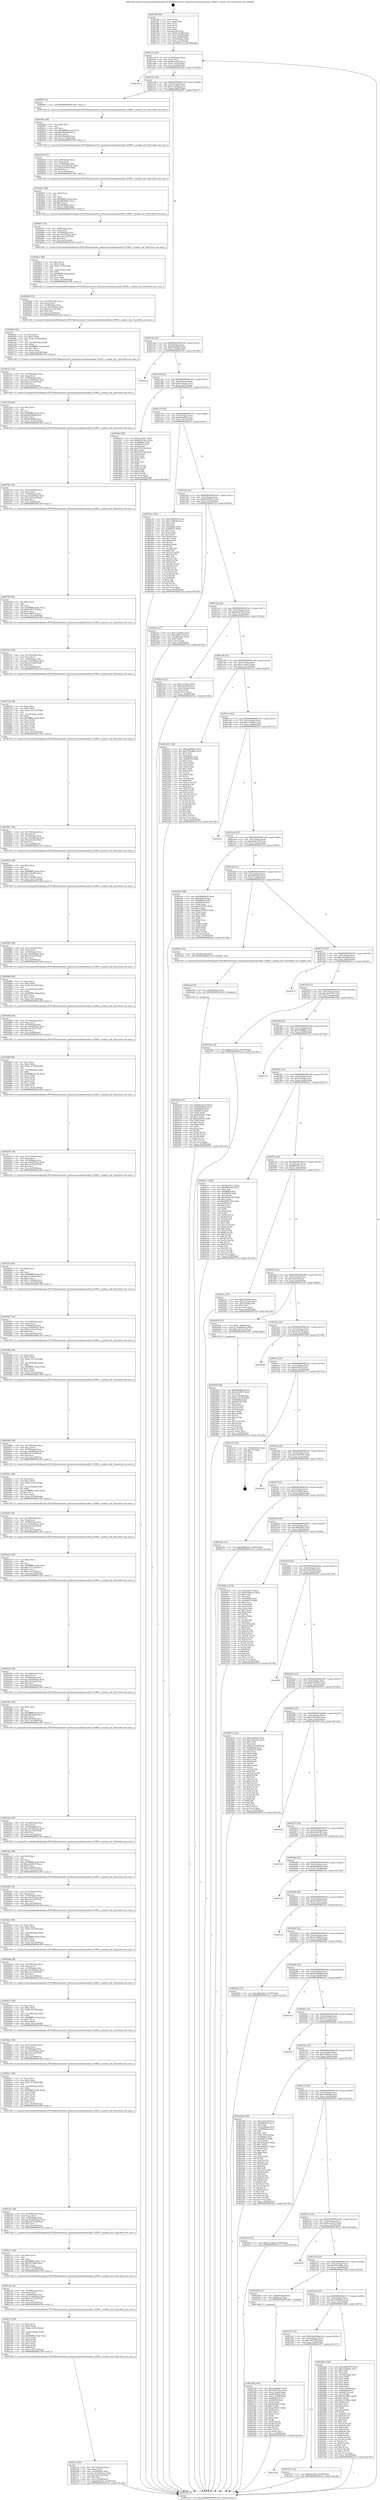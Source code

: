 digraph "0x401df0" {
  label = "0x401df0 (/mnt/c/Users/mathe/Desktop/tcc/POCII/binaries/extr_hashcatsrcmodulesmodule_01800.c_module_init_Final-ollvm.out::main(0))"
  labelloc = "t"
  node[shape=record]

  Entry [label="",width=0.3,height=0.3,shape=circle,fillcolor=black,style=filled]
  "0x401e1d" [label="{
     0x401e1d [23]\l
     | [instrs]\l
     &nbsp;&nbsp;0x401e1d \<+3\>: mov -0x58(%rbp),%eax\l
     &nbsp;&nbsp;0x401e20 \<+2\>: mov %eax,%ecx\l
     &nbsp;&nbsp;0x401e22 \<+6\>: sub $0x8bccd11d,%ecx\l
     &nbsp;&nbsp;0x401e28 \<+3\>: mov %eax,-0x5c(%rbp)\l
     &nbsp;&nbsp;0x401e2b \<+3\>: mov %ecx,-0x60(%rbp)\l
     &nbsp;&nbsp;0x401e2e \<+6\>: je 00000000004031ad \<main+0x13bd\>\l
  }"]
  "0x4031ad" [label="{
     0x4031ad\l
  }", style=dashed]
  "0x401e34" [label="{
     0x401e34 [22]\l
     | [instrs]\l
     &nbsp;&nbsp;0x401e34 \<+5\>: jmp 0000000000401e39 \<main+0x49\>\l
     &nbsp;&nbsp;0x401e39 \<+3\>: mov -0x5c(%rbp),%eax\l
     &nbsp;&nbsp;0x401e3c \<+5\>: sub $0xae7a3a6d,%eax\l
     &nbsp;&nbsp;0x401e41 \<+3\>: mov %eax,-0x64(%rbp)\l
     &nbsp;&nbsp;0x401e44 \<+6\>: je 0000000000402607 \<main+0x817\>\l
  }"]
  Exit [label="",width=0.3,height=0.3,shape=circle,fillcolor=black,style=filled,peripheries=2]
  "0x402607" [label="{
     0x402607 [5]\l
     | [instrs]\l
     &nbsp;&nbsp;0x402607 \<+5\>: call 0000000000401160 \<next_i\>\l
     | [calls]\l
     &nbsp;&nbsp;0x401160 \{1\} (/mnt/c/Users/mathe/Desktop/tcc/POCII/binaries/extr_hashcatsrcmodulesmodule_01800.c_module_init_Final-ollvm.out::next_i)\l
  }"]
  "0x401e4a" [label="{
     0x401e4a [22]\l
     | [instrs]\l
     &nbsp;&nbsp;0x401e4a \<+5\>: jmp 0000000000401e4f \<main+0x5f\>\l
     &nbsp;&nbsp;0x401e4f \<+3\>: mov -0x5c(%rbp),%eax\l
     &nbsp;&nbsp;0x401e52 \<+5\>: sub $0xb04a5665,%eax\l
     &nbsp;&nbsp;0x401e57 \<+3\>: mov %eax,-0x68(%rbp)\l
     &nbsp;&nbsp;0x401e5a \<+6\>: je 00000000004031cb \<main+0x13db\>\l
  }"]
  "0x4021a0" [label="{
     0x4021a0\l
  }", style=dashed]
  "0x4031cb" [label="{
     0x4031cb\l
  }", style=dashed]
  "0x401e60" [label="{
     0x401e60 [22]\l
     | [instrs]\l
     &nbsp;&nbsp;0x401e60 \<+5\>: jmp 0000000000401e65 \<main+0x75\>\l
     &nbsp;&nbsp;0x401e65 \<+3\>: mov -0x5c(%rbp),%eax\l
     &nbsp;&nbsp;0x401e68 \<+5\>: sub $0xb2cc4eeb,%eax\l
     &nbsp;&nbsp;0x401e6d \<+3\>: mov %eax,-0x6c(%rbp)\l
     &nbsp;&nbsp;0x401e70 \<+6\>: je 0000000000403022 \<main+0x1232\>\l
  }"]
  "0x403107" [label="{
     0x403107 [12]\l
     | [instrs]\l
     &nbsp;&nbsp;0x403107 \<+7\>: movl $0xfa42816,-0x58(%rbp)\l
     &nbsp;&nbsp;0x40310e \<+5\>: jmp 00000000004031ea \<main+0x13fa\>\l
  }"]
  "0x403022" [label="{
     0x403022 [88]\l
     | [instrs]\l
     &nbsp;&nbsp;0x403022 \<+5\>: mov $0x4cae0ef7,%eax\l
     &nbsp;&nbsp;0x403027 \<+5\>: mov $0x421b70e3,%ecx\l
     &nbsp;&nbsp;0x40302c \<+7\>: mov 0x4060b4,%edx\l
     &nbsp;&nbsp;0x403033 \<+7\>: mov 0x406074,%esi\l
     &nbsp;&nbsp;0x40303a \<+2\>: mov %edx,%edi\l
     &nbsp;&nbsp;0x40303c \<+6\>: add $0x97fce7d6,%edi\l
     &nbsp;&nbsp;0x403042 \<+3\>: sub $0x1,%edi\l
     &nbsp;&nbsp;0x403045 \<+6\>: sub $0x97fce7d6,%edi\l
     &nbsp;&nbsp;0x40304b \<+3\>: imul %edi,%edx\l
     &nbsp;&nbsp;0x40304e \<+3\>: and $0x1,%edx\l
     &nbsp;&nbsp;0x403051 \<+3\>: cmp $0x0,%edx\l
     &nbsp;&nbsp;0x403054 \<+4\>: sete %r8b\l
     &nbsp;&nbsp;0x403058 \<+3\>: cmp $0xa,%esi\l
     &nbsp;&nbsp;0x40305b \<+4\>: setl %r9b\l
     &nbsp;&nbsp;0x40305f \<+3\>: mov %r8b,%r10b\l
     &nbsp;&nbsp;0x403062 \<+3\>: and %r9b,%r10b\l
     &nbsp;&nbsp;0x403065 \<+3\>: xor %r9b,%r8b\l
     &nbsp;&nbsp;0x403068 \<+3\>: or %r8b,%r10b\l
     &nbsp;&nbsp;0x40306b \<+4\>: test $0x1,%r10b\l
     &nbsp;&nbsp;0x40306f \<+3\>: cmovne %ecx,%eax\l
     &nbsp;&nbsp;0x403072 \<+3\>: mov %eax,-0x58(%rbp)\l
     &nbsp;&nbsp;0x403075 \<+5\>: jmp 00000000004031ea \<main+0x13fa\>\l
  }"]
  "0x401e76" [label="{
     0x401e76 [22]\l
     | [instrs]\l
     &nbsp;&nbsp;0x401e76 \<+5\>: jmp 0000000000401e7b \<main+0x8b\>\l
     &nbsp;&nbsp;0x401e7b \<+3\>: mov -0x5c(%rbp),%eax\l
     &nbsp;&nbsp;0x401e7e \<+5\>: sub $0xb4febf55,%eax\l
     &nbsp;&nbsp;0x401e83 \<+3\>: mov %eax,-0x70(%rbp)\l
     &nbsp;&nbsp;0x401e86 \<+6\>: je 0000000000402cdc \<main+0xeec\>\l
  }"]
  "0x402eb9" [label="{
     0x402eb9 [93]\l
     | [instrs]\l
     &nbsp;&nbsp;0x402eb9 \<+5\>: mov $0x8bccd11d,%eax\l
     &nbsp;&nbsp;0x402ebe \<+5\>: mov $0x655992fb,%ecx\l
     &nbsp;&nbsp;0x402ec3 \<+7\>: mov 0x4060b4,%edx\l
     &nbsp;&nbsp;0x402eca \<+7\>: mov 0x406074,%esi\l
     &nbsp;&nbsp;0x402ed1 \<+3\>: mov %edx,%r8d\l
     &nbsp;&nbsp;0x402ed4 \<+7\>: sub $0x8ef5fc4a,%r8d\l
     &nbsp;&nbsp;0x402edb \<+4\>: sub $0x1,%r8d\l
     &nbsp;&nbsp;0x402edf \<+7\>: add $0x8ef5fc4a,%r8d\l
     &nbsp;&nbsp;0x402ee6 \<+4\>: imul %r8d,%edx\l
     &nbsp;&nbsp;0x402eea \<+3\>: and $0x1,%edx\l
     &nbsp;&nbsp;0x402eed \<+3\>: cmp $0x0,%edx\l
     &nbsp;&nbsp;0x402ef0 \<+4\>: sete %r9b\l
     &nbsp;&nbsp;0x402ef4 \<+3\>: cmp $0xa,%esi\l
     &nbsp;&nbsp;0x402ef7 \<+4\>: setl %r10b\l
     &nbsp;&nbsp;0x402efb \<+3\>: mov %r9b,%r11b\l
     &nbsp;&nbsp;0x402efe \<+3\>: and %r10b,%r11b\l
     &nbsp;&nbsp;0x402f01 \<+3\>: xor %r10b,%r9b\l
     &nbsp;&nbsp;0x402f04 \<+3\>: or %r9b,%r11b\l
     &nbsp;&nbsp;0x402f07 \<+4\>: test $0x1,%r11b\l
     &nbsp;&nbsp;0x402f0b \<+3\>: cmovne %ecx,%eax\l
     &nbsp;&nbsp;0x402f0e \<+3\>: mov %eax,-0x58(%rbp)\l
     &nbsp;&nbsp;0x402f11 \<+5\>: jmp 00000000004031ea \<main+0x13fa\>\l
  }"]
  "0x402cdc" [label="{
     0x402cdc [134]\l
     | [instrs]\l
     &nbsp;&nbsp;0x402cdc \<+5\>: mov $0x43693593,%eax\l
     &nbsp;&nbsp;0x402ce1 \<+5\>: mov $0x7a56f28a,%ecx\l
     &nbsp;&nbsp;0x402ce6 \<+2\>: mov $0x1,%dl\l
     &nbsp;&nbsp;0x402ce8 \<+2\>: xor %esi,%esi\l
     &nbsp;&nbsp;0x402cea \<+7\>: mov 0x4060b4,%edi\l
     &nbsp;&nbsp;0x402cf1 \<+8\>: mov 0x406074,%r8d\l
     &nbsp;&nbsp;0x402cf9 \<+3\>: sub $0x1,%esi\l
     &nbsp;&nbsp;0x402cfc \<+3\>: mov %edi,%r9d\l
     &nbsp;&nbsp;0x402cff \<+3\>: add %esi,%r9d\l
     &nbsp;&nbsp;0x402d02 \<+4\>: imul %r9d,%edi\l
     &nbsp;&nbsp;0x402d06 \<+3\>: and $0x1,%edi\l
     &nbsp;&nbsp;0x402d09 \<+3\>: cmp $0x0,%edi\l
     &nbsp;&nbsp;0x402d0c \<+4\>: sete %r10b\l
     &nbsp;&nbsp;0x402d10 \<+4\>: cmp $0xa,%r8d\l
     &nbsp;&nbsp;0x402d14 \<+4\>: setl %r11b\l
     &nbsp;&nbsp;0x402d18 \<+3\>: mov %r10b,%bl\l
     &nbsp;&nbsp;0x402d1b \<+3\>: xor $0xff,%bl\l
     &nbsp;&nbsp;0x402d1e \<+3\>: mov %r11b,%r14b\l
     &nbsp;&nbsp;0x402d21 \<+4\>: xor $0xff,%r14b\l
     &nbsp;&nbsp;0x402d25 \<+3\>: xor $0x1,%dl\l
     &nbsp;&nbsp;0x402d28 \<+3\>: mov %bl,%r15b\l
     &nbsp;&nbsp;0x402d2b \<+4\>: and $0xff,%r15b\l
     &nbsp;&nbsp;0x402d2f \<+3\>: and %dl,%r10b\l
     &nbsp;&nbsp;0x402d32 \<+3\>: mov %r14b,%r12b\l
     &nbsp;&nbsp;0x402d35 \<+4\>: and $0xff,%r12b\l
     &nbsp;&nbsp;0x402d39 \<+3\>: and %dl,%r11b\l
     &nbsp;&nbsp;0x402d3c \<+3\>: or %r10b,%r15b\l
     &nbsp;&nbsp;0x402d3f \<+3\>: or %r11b,%r12b\l
     &nbsp;&nbsp;0x402d42 \<+3\>: xor %r12b,%r15b\l
     &nbsp;&nbsp;0x402d45 \<+3\>: or %r14b,%bl\l
     &nbsp;&nbsp;0x402d48 \<+3\>: xor $0xff,%bl\l
     &nbsp;&nbsp;0x402d4b \<+3\>: or $0x1,%dl\l
     &nbsp;&nbsp;0x402d4e \<+2\>: and %dl,%bl\l
     &nbsp;&nbsp;0x402d50 \<+3\>: or %bl,%r15b\l
     &nbsp;&nbsp;0x402d53 \<+4\>: test $0x1,%r15b\l
     &nbsp;&nbsp;0x402d57 \<+3\>: cmovne %ecx,%eax\l
     &nbsp;&nbsp;0x402d5a \<+3\>: mov %eax,-0x58(%rbp)\l
     &nbsp;&nbsp;0x402d5d \<+5\>: jmp 00000000004031ea \<main+0x13fa\>\l
  }"]
  "0x401e8c" [label="{
     0x401e8c [22]\l
     | [instrs]\l
     &nbsp;&nbsp;0x401e8c \<+5\>: jmp 0000000000401e91 \<main+0xa1\>\l
     &nbsp;&nbsp;0x401e91 \<+3\>: mov -0x5c(%rbp),%eax\l
     &nbsp;&nbsp;0x401e94 \<+5\>: sub $0xb63c4616,%eax\l
     &nbsp;&nbsp;0x401e99 \<+3\>: mov %eax,-0x74(%rbp)\l
     &nbsp;&nbsp;0x401e9c \<+6\>: je 00000000004023ca \<main+0x5da\>\l
  }"]
  "0x402eb0" [label="{
     0x402eb0 [9]\l
     | [instrs]\l
     &nbsp;&nbsp;0x402eb0 \<+4\>: mov -0x50(%rbp),%rdi\l
     &nbsp;&nbsp;0x402eb4 \<+5\>: call 0000000000401030 \<free@plt\>\l
     | [calls]\l
     &nbsp;&nbsp;0x401030 \{1\} (unknown)\l
  }"]
  "0x4023ca" [label="{
     0x4023ca [27]\l
     | [instrs]\l
     &nbsp;&nbsp;0x4023ca \<+5\>: mov $0xcc3cb653,%eax\l
     &nbsp;&nbsp;0x4023cf \<+5\>: mov $0xe428cd7f,%ecx\l
     &nbsp;&nbsp;0x4023d4 \<+3\>: mov -0x28(%rbp),%edx\l
     &nbsp;&nbsp;0x4023d7 \<+3\>: cmp $0x0,%edx\l
     &nbsp;&nbsp;0x4023da \<+3\>: cmove %ecx,%eax\l
     &nbsp;&nbsp;0x4023dd \<+3\>: mov %eax,-0x58(%rbp)\l
     &nbsp;&nbsp;0x4023e0 \<+5\>: jmp 00000000004031ea \<main+0x13fa\>\l
  }"]
  "0x401ea2" [label="{
     0x401ea2 [22]\l
     | [instrs]\l
     &nbsp;&nbsp;0x401ea2 \<+5\>: jmp 0000000000401ea7 \<main+0xb7\>\l
     &nbsp;&nbsp;0x401ea7 \<+3\>: mov -0x5c(%rbp),%eax\l
     &nbsp;&nbsp;0x401eaa \<+5\>: sub $0xb84a7a1b,%eax\l
     &nbsp;&nbsp;0x401eaf \<+3\>: mov %eax,-0x78(%rbp)\l
     &nbsp;&nbsp;0x401eb2 \<+6\>: je 00000000004021aa \<main+0x3ba\>\l
  }"]
  "0x402187" [label="{
     0x402187 [25]\l
     | [instrs]\l
     &nbsp;&nbsp;0x402187 \<+5\>: jmp 000000000040218c \<main+0x39c\>\l
     &nbsp;&nbsp;0x40218c \<+3\>: mov -0x5c(%rbp),%eax\l
     &nbsp;&nbsp;0x40218f \<+5\>: sub $0x7af41954,%eax\l
     &nbsp;&nbsp;0x402194 \<+6\>: mov %eax,-0xf0(%rbp)\l
     &nbsp;&nbsp;0x40219a \<+6\>: je 0000000000403107 \<main+0x1317\>\l
  }"]
  "0x4021aa" [label="{
     0x4021aa [27]\l
     | [instrs]\l
     &nbsp;&nbsp;0x4021aa \<+5\>: mov $0xc1ccd0c2,%eax\l
     &nbsp;&nbsp;0x4021af \<+5\>: mov $0xea910a9f,%ecx\l
     &nbsp;&nbsp;0x4021b4 \<+3\>: mov -0x2c(%rbp),%edx\l
     &nbsp;&nbsp;0x4021b7 \<+3\>: cmp $0x2,%edx\l
     &nbsp;&nbsp;0x4021ba \<+3\>: cmovne %ecx,%eax\l
     &nbsp;&nbsp;0x4021bd \<+3\>: mov %eax,-0x58(%rbp)\l
     &nbsp;&nbsp;0x4021c0 \<+5\>: jmp 00000000004031ea \<main+0x13fa\>\l
  }"]
  "0x401eb8" [label="{
     0x401eb8 [22]\l
     | [instrs]\l
     &nbsp;&nbsp;0x401eb8 \<+5\>: jmp 0000000000401ebd \<main+0xcd\>\l
     &nbsp;&nbsp;0x401ebd \<+3\>: mov -0x5c(%rbp),%eax\l
     &nbsp;&nbsp;0x401ec0 \<+5\>: sub $0xc1ccd0c2,%eax\l
     &nbsp;&nbsp;0x401ec5 \<+3\>: mov %eax,-0x7c(%rbp)\l
     &nbsp;&nbsp;0x401ec8 \<+6\>: je 00000000004022c5 \<main+0x4d5\>\l
  }"]
  "0x4031ea" [label="{
     0x4031ea [5]\l
     | [instrs]\l
     &nbsp;&nbsp;0x4031ea \<+5\>: jmp 0000000000401e1d \<main+0x2d\>\l
  }"]
  "0x401df0" [label="{
     0x401df0 [45]\l
     | [instrs]\l
     &nbsp;&nbsp;0x401df0 \<+1\>: push %rbp\l
     &nbsp;&nbsp;0x401df1 \<+3\>: mov %rsp,%rbp\l
     &nbsp;&nbsp;0x401df4 \<+2\>: push %r15\l
     &nbsp;&nbsp;0x401df6 \<+2\>: push %r14\l
     &nbsp;&nbsp;0x401df8 \<+2\>: push %r12\l
     &nbsp;&nbsp;0x401dfa \<+1\>: push %rbx\l
     &nbsp;&nbsp;0x401dfb \<+7\>: sub $0x150,%rsp\l
     &nbsp;&nbsp;0x401e02 \<+7\>: movl $0x0,-0x30(%rbp)\l
     &nbsp;&nbsp;0x401e09 \<+3\>: mov %edi,-0x34(%rbp)\l
     &nbsp;&nbsp;0x401e0c \<+4\>: mov %rsi,-0x40(%rbp)\l
     &nbsp;&nbsp;0x401e10 \<+3\>: mov -0x34(%rbp),%edi\l
     &nbsp;&nbsp;0x401e13 \<+3\>: mov %edi,-0x2c(%rbp)\l
     &nbsp;&nbsp;0x401e16 \<+7\>: movl $0xb84a7a1b,-0x58(%rbp)\l
  }"]
  "0x402d62" [label="{
     0x402d62 [169]\l
     | [instrs]\l
     &nbsp;&nbsp;0x402d62 \<+5\>: mov $0x43693593,%eax\l
     &nbsp;&nbsp;0x402d67 \<+5\>: mov $0x222f4bde,%ecx\l
     &nbsp;&nbsp;0x402d6c \<+2\>: mov $0x1,%dl\l
     &nbsp;&nbsp;0x402d6e \<+2\>: xor %esi,%esi\l
     &nbsp;&nbsp;0x402d70 \<+3\>: mov -0x54(%rbp),%edi\l
     &nbsp;&nbsp;0x402d73 \<+3\>: mov %esi,%r8d\l
     &nbsp;&nbsp;0x402d76 \<+3\>: sub %edi,%r8d\l
     &nbsp;&nbsp;0x402d79 \<+2\>: mov %esi,%edi\l
     &nbsp;&nbsp;0x402d7b \<+3\>: sub $0x1,%edi\l
     &nbsp;&nbsp;0x402d7e \<+3\>: add %edi,%r8d\l
     &nbsp;&nbsp;0x402d81 \<+3\>: sub %r8d,%esi\l
     &nbsp;&nbsp;0x402d84 \<+3\>: mov %esi,-0x54(%rbp)\l
     &nbsp;&nbsp;0x402d87 \<+7\>: mov 0x4060b4,%esi\l
     &nbsp;&nbsp;0x402d8e \<+7\>: mov 0x406074,%edi\l
     &nbsp;&nbsp;0x402d95 \<+3\>: mov %esi,%r8d\l
     &nbsp;&nbsp;0x402d98 \<+7\>: add $0x51b7f82e,%r8d\l
     &nbsp;&nbsp;0x402d9f \<+4\>: sub $0x1,%r8d\l
     &nbsp;&nbsp;0x402da3 \<+7\>: sub $0x51b7f82e,%r8d\l
     &nbsp;&nbsp;0x402daa \<+4\>: imul %r8d,%esi\l
     &nbsp;&nbsp;0x402dae \<+3\>: and $0x1,%esi\l
     &nbsp;&nbsp;0x402db1 \<+3\>: cmp $0x0,%esi\l
     &nbsp;&nbsp;0x402db4 \<+4\>: sete %r9b\l
     &nbsp;&nbsp;0x402db8 \<+3\>: cmp $0xa,%edi\l
     &nbsp;&nbsp;0x402dbb \<+4\>: setl %r10b\l
     &nbsp;&nbsp;0x402dbf \<+3\>: mov %r9b,%r11b\l
     &nbsp;&nbsp;0x402dc2 \<+4\>: xor $0xff,%r11b\l
     &nbsp;&nbsp;0x402dc6 \<+3\>: mov %r10b,%bl\l
     &nbsp;&nbsp;0x402dc9 \<+3\>: xor $0xff,%bl\l
     &nbsp;&nbsp;0x402dcc \<+3\>: xor $0x1,%dl\l
     &nbsp;&nbsp;0x402dcf \<+3\>: mov %r11b,%r14b\l
     &nbsp;&nbsp;0x402dd2 \<+4\>: and $0xff,%r14b\l
     &nbsp;&nbsp;0x402dd6 \<+3\>: and %dl,%r9b\l
     &nbsp;&nbsp;0x402dd9 \<+3\>: mov %bl,%r15b\l
     &nbsp;&nbsp;0x402ddc \<+4\>: and $0xff,%r15b\l
     &nbsp;&nbsp;0x402de0 \<+3\>: and %dl,%r10b\l
     &nbsp;&nbsp;0x402de3 \<+3\>: or %r9b,%r14b\l
     &nbsp;&nbsp;0x402de6 \<+3\>: or %r10b,%r15b\l
     &nbsp;&nbsp;0x402de9 \<+3\>: xor %r15b,%r14b\l
     &nbsp;&nbsp;0x402dec \<+3\>: or %bl,%r11b\l
     &nbsp;&nbsp;0x402def \<+4\>: xor $0xff,%r11b\l
     &nbsp;&nbsp;0x402df3 \<+3\>: or $0x1,%dl\l
     &nbsp;&nbsp;0x402df6 \<+3\>: and %dl,%r11b\l
     &nbsp;&nbsp;0x402df9 \<+3\>: or %r11b,%r14b\l
     &nbsp;&nbsp;0x402dfc \<+4\>: test $0x1,%r14b\l
     &nbsp;&nbsp;0x402e00 \<+3\>: cmovne %ecx,%eax\l
     &nbsp;&nbsp;0x402e03 \<+3\>: mov %eax,-0x58(%rbp)\l
     &nbsp;&nbsp;0x402e06 \<+5\>: jmp 00000000004031ea \<main+0x13fa\>\l
  }"]
  "0x4022c5" [label="{
     0x4022c5 [134]\l
     | [instrs]\l
     &nbsp;&nbsp;0x4022c5 \<+5\>: mov $0xeda08b01,%eax\l
     &nbsp;&nbsp;0x4022ca \<+5\>: mov $0x7501a88e,%ecx\l
     &nbsp;&nbsp;0x4022cf \<+2\>: mov $0x1,%dl\l
     &nbsp;&nbsp;0x4022d1 \<+2\>: xor %esi,%esi\l
     &nbsp;&nbsp;0x4022d3 \<+7\>: mov 0x4060b4,%edi\l
     &nbsp;&nbsp;0x4022da \<+8\>: mov 0x406074,%r8d\l
     &nbsp;&nbsp;0x4022e2 \<+3\>: sub $0x1,%esi\l
     &nbsp;&nbsp;0x4022e5 \<+3\>: mov %edi,%r9d\l
     &nbsp;&nbsp;0x4022e8 \<+3\>: add %esi,%r9d\l
     &nbsp;&nbsp;0x4022eb \<+4\>: imul %r9d,%edi\l
     &nbsp;&nbsp;0x4022ef \<+3\>: and $0x1,%edi\l
     &nbsp;&nbsp;0x4022f2 \<+3\>: cmp $0x0,%edi\l
     &nbsp;&nbsp;0x4022f5 \<+4\>: sete %r10b\l
     &nbsp;&nbsp;0x4022f9 \<+4\>: cmp $0xa,%r8d\l
     &nbsp;&nbsp;0x4022fd \<+4\>: setl %r11b\l
     &nbsp;&nbsp;0x402301 \<+3\>: mov %r10b,%bl\l
     &nbsp;&nbsp;0x402304 \<+3\>: xor $0xff,%bl\l
     &nbsp;&nbsp;0x402307 \<+3\>: mov %r11b,%r14b\l
     &nbsp;&nbsp;0x40230a \<+4\>: xor $0xff,%r14b\l
     &nbsp;&nbsp;0x40230e \<+3\>: xor $0x0,%dl\l
     &nbsp;&nbsp;0x402311 \<+3\>: mov %bl,%r15b\l
     &nbsp;&nbsp;0x402314 \<+4\>: and $0x0,%r15b\l
     &nbsp;&nbsp;0x402318 \<+3\>: and %dl,%r10b\l
     &nbsp;&nbsp;0x40231b \<+3\>: mov %r14b,%r12b\l
     &nbsp;&nbsp;0x40231e \<+4\>: and $0x0,%r12b\l
     &nbsp;&nbsp;0x402322 \<+3\>: and %dl,%r11b\l
     &nbsp;&nbsp;0x402325 \<+3\>: or %r10b,%r15b\l
     &nbsp;&nbsp;0x402328 \<+3\>: or %r11b,%r12b\l
     &nbsp;&nbsp;0x40232b \<+3\>: xor %r12b,%r15b\l
     &nbsp;&nbsp;0x40232e \<+3\>: or %r14b,%bl\l
     &nbsp;&nbsp;0x402331 \<+3\>: xor $0xff,%bl\l
     &nbsp;&nbsp;0x402334 \<+3\>: or $0x0,%dl\l
     &nbsp;&nbsp;0x402337 \<+2\>: and %dl,%bl\l
     &nbsp;&nbsp;0x402339 \<+3\>: or %bl,%r15b\l
     &nbsp;&nbsp;0x40233c \<+4\>: test $0x1,%r15b\l
     &nbsp;&nbsp;0x402340 \<+3\>: cmovne %ecx,%eax\l
     &nbsp;&nbsp;0x402343 \<+3\>: mov %eax,-0x58(%rbp)\l
     &nbsp;&nbsp;0x402346 \<+5\>: jmp 00000000004031ea \<main+0x13fa\>\l
  }"]
  "0x401ece" [label="{
     0x401ece [22]\l
     | [instrs]\l
     &nbsp;&nbsp;0x401ece \<+5\>: jmp 0000000000401ed3 \<main+0xe3\>\l
     &nbsp;&nbsp;0x401ed3 \<+3\>: mov -0x5c(%rbp),%eax\l
     &nbsp;&nbsp;0x401ed6 \<+5\>: sub $0xcc3cb653,%eax\l
     &nbsp;&nbsp;0x401edb \<+3\>: mov %eax,-0x80(%rbp)\l
     &nbsp;&nbsp;0x401ede \<+6\>: je 0000000000402f22 \<main+0x1132\>\l
  }"]
  "0x402caf" [label="{
     0x402caf [45]\l
     | [instrs]\l
     &nbsp;&nbsp;0x402caf \<+6\>: mov -0x170(%rbp),%ecx\l
     &nbsp;&nbsp;0x402cb5 \<+3\>: imul %eax,%ecx\l
     &nbsp;&nbsp;0x402cb8 \<+4\>: mov -0x50(%rbp),%rsi\l
     &nbsp;&nbsp;0x402cbc \<+4\>: movslq -0x54(%rbp),%rdi\l
     &nbsp;&nbsp;0x402cc0 \<+7\>: imul $0x1e0,%rdi,%rdi\l
     &nbsp;&nbsp;0x402cc7 \<+3\>: add %rdi,%rsi\l
     &nbsp;&nbsp;0x402cca \<+6\>: mov %ecx,0x1d8(%rsi)\l
     &nbsp;&nbsp;0x402cd0 \<+7\>: movl $0xb4febf55,-0x58(%rbp)\l
     &nbsp;&nbsp;0x402cd7 \<+5\>: jmp 00000000004031ea \<main+0x13fa\>\l
  }"]
  "0x402f22" [label="{
     0x402f22\l
  }", style=dashed]
  "0x401ee4" [label="{
     0x401ee4 [25]\l
     | [instrs]\l
     &nbsp;&nbsp;0x401ee4 \<+5\>: jmp 0000000000401ee9 \<main+0xf9\>\l
     &nbsp;&nbsp;0x401ee9 \<+3\>: mov -0x5c(%rbp),%eax\l
     &nbsp;&nbsp;0x401eec \<+5\>: sub $0xe428cd7f,%eax\l
     &nbsp;&nbsp;0x401ef1 \<+6\>: mov %eax,-0x84(%rbp)\l
     &nbsp;&nbsp;0x401ef7 \<+6\>: je 00000000004023e5 \<main+0x5f5\>\l
  }"]
  "0x402c75" [label="{
     0x402c75 [58]\l
     | [instrs]\l
     &nbsp;&nbsp;0x402c75 \<+2\>: xor %ecx,%ecx\l
     &nbsp;&nbsp;0x402c77 \<+5\>: mov $0x2,%edx\l
     &nbsp;&nbsp;0x402c7c \<+6\>: mov %edx,-0x16c(%rbp)\l
     &nbsp;&nbsp;0x402c82 \<+1\>: cltd\l
     &nbsp;&nbsp;0x402c83 \<+7\>: mov -0x16c(%rbp),%r8d\l
     &nbsp;&nbsp;0x402c8a \<+3\>: idiv %r8d\l
     &nbsp;&nbsp;0x402c8d \<+6\>: imul $0xfffffffe,%edx,%edx\l
     &nbsp;&nbsp;0x402c93 \<+3\>: mov %ecx,%r9d\l
     &nbsp;&nbsp;0x402c96 \<+3\>: sub %edx,%r9d\l
     &nbsp;&nbsp;0x402c99 \<+2\>: mov %ecx,%edx\l
     &nbsp;&nbsp;0x402c9b \<+3\>: sub $0x1,%edx\l
     &nbsp;&nbsp;0x402c9e \<+3\>: add %edx,%r9d\l
     &nbsp;&nbsp;0x402ca1 \<+3\>: sub %r9d,%ecx\l
     &nbsp;&nbsp;0x402ca4 \<+6\>: mov %ecx,-0x170(%rbp)\l
     &nbsp;&nbsp;0x402caa \<+5\>: call 0000000000401160 \<next_i\>\l
     | [calls]\l
     &nbsp;&nbsp;0x401160 \{1\} (/mnt/c/Users/mathe/Desktop/tcc/POCII/binaries/extr_hashcatsrcmodulesmodule_01800.c_module_init_Final-ollvm.out::next_i)\l
  }"]
  "0x4023e5" [label="{
     0x4023e5 [88]\l
     | [instrs]\l
     &nbsp;&nbsp;0x4023e5 \<+5\>: mov $0x46464b5d,%eax\l
     &nbsp;&nbsp;0x4023ea \<+5\>: mov $0x320cc6,%ecx\l
     &nbsp;&nbsp;0x4023ef \<+7\>: mov 0x4060b4,%edx\l
     &nbsp;&nbsp;0x4023f6 \<+7\>: mov 0x406074,%esi\l
     &nbsp;&nbsp;0x4023fd \<+2\>: mov %edx,%edi\l
     &nbsp;&nbsp;0x4023ff \<+6\>: sub $0xb3795456,%edi\l
     &nbsp;&nbsp;0x402405 \<+3\>: sub $0x1,%edi\l
     &nbsp;&nbsp;0x402408 \<+6\>: add $0xb3795456,%edi\l
     &nbsp;&nbsp;0x40240e \<+3\>: imul %edi,%edx\l
     &nbsp;&nbsp;0x402411 \<+3\>: and $0x1,%edx\l
     &nbsp;&nbsp;0x402414 \<+3\>: cmp $0x0,%edx\l
     &nbsp;&nbsp;0x402417 \<+4\>: sete %r8b\l
     &nbsp;&nbsp;0x40241b \<+3\>: cmp $0xa,%esi\l
     &nbsp;&nbsp;0x40241e \<+4\>: setl %r9b\l
     &nbsp;&nbsp;0x402422 \<+3\>: mov %r8b,%r10b\l
     &nbsp;&nbsp;0x402425 \<+3\>: and %r9b,%r10b\l
     &nbsp;&nbsp;0x402428 \<+3\>: xor %r9b,%r8b\l
     &nbsp;&nbsp;0x40242b \<+3\>: or %r8b,%r10b\l
     &nbsp;&nbsp;0x40242e \<+4\>: test $0x1,%r10b\l
     &nbsp;&nbsp;0x402432 \<+3\>: cmovne %ecx,%eax\l
     &nbsp;&nbsp;0x402435 \<+3\>: mov %eax,-0x58(%rbp)\l
     &nbsp;&nbsp;0x402438 \<+5\>: jmp 00000000004031ea \<main+0x13fa\>\l
  }"]
  "0x401efd" [label="{
     0x401efd [25]\l
     | [instrs]\l
     &nbsp;&nbsp;0x401efd \<+5\>: jmp 0000000000401f02 \<main+0x112\>\l
     &nbsp;&nbsp;0x401f02 \<+3\>: mov -0x5c(%rbp),%eax\l
     &nbsp;&nbsp;0x401f05 \<+5\>: sub $0xe687c6e3,%eax\l
     &nbsp;&nbsp;0x401f0a \<+6\>: mov %eax,-0x88(%rbp)\l
     &nbsp;&nbsp;0x401f10 \<+6\>: je 0000000000402ea7 \<main+0x10b7\>\l
  }"]
  "0x402c4f" [label="{
     0x402c4f [38]\l
     | [instrs]\l
     &nbsp;&nbsp;0x402c4f \<+6\>: mov -0x168(%rbp),%ecx\l
     &nbsp;&nbsp;0x402c55 \<+3\>: imul %eax,%ecx\l
     &nbsp;&nbsp;0x402c58 \<+4\>: mov -0x50(%rbp),%rsi\l
     &nbsp;&nbsp;0x402c5c \<+4\>: movslq -0x54(%rbp),%rdi\l
     &nbsp;&nbsp;0x402c60 \<+7\>: imul $0x1e0,%rdi,%rdi\l
     &nbsp;&nbsp;0x402c67 \<+3\>: add %rdi,%rsi\l
     &nbsp;&nbsp;0x402c6a \<+6\>: mov %ecx,0x1d4(%rsi)\l
     &nbsp;&nbsp;0x402c70 \<+5\>: call 0000000000401160 \<next_i\>\l
     | [calls]\l
     &nbsp;&nbsp;0x401160 \{1\} (/mnt/c/Users/mathe/Desktop/tcc/POCII/binaries/extr_hashcatsrcmodulesmodule_01800.c_module_init_Final-ollvm.out::next_i)\l
  }"]
  "0x402ea7" [label="{
     0x402ea7 [9]\l
     | [instrs]\l
     &nbsp;&nbsp;0x402ea7 \<+4\>: mov -0x50(%rbp),%rdi\l
     &nbsp;&nbsp;0x402eab \<+5\>: call 00000000004013c0 \<module_init\>\l
     | [calls]\l
     &nbsp;&nbsp;0x4013c0 \{1\} (/mnt/c/Users/mathe/Desktop/tcc/POCII/binaries/extr_hashcatsrcmodulesmodule_01800.c_module_init_Final-ollvm.out::module_init)\l
  }"]
  "0x401f16" [label="{
     0x401f16 [25]\l
     | [instrs]\l
     &nbsp;&nbsp;0x401f16 \<+5\>: jmp 0000000000401f1b \<main+0x12b\>\l
     &nbsp;&nbsp;0x401f1b \<+3\>: mov -0x5c(%rbp),%eax\l
     &nbsp;&nbsp;0x401f1e \<+5\>: sub $0xea910a9f,%eax\l
     &nbsp;&nbsp;0x401f23 \<+6\>: mov %eax,-0x8c(%rbp)\l
     &nbsp;&nbsp;0x401f29 \<+6\>: je 00000000004021c5 \<main+0x3d5\>\l
  }"]
  "0x402c27" [label="{
     0x402c27 [40]\l
     | [instrs]\l
     &nbsp;&nbsp;0x402c27 \<+5\>: mov $0x2,%ecx\l
     &nbsp;&nbsp;0x402c2c \<+1\>: cltd\l
     &nbsp;&nbsp;0x402c2d \<+2\>: idiv %ecx\l
     &nbsp;&nbsp;0x402c2f \<+6\>: imul $0xfffffffe,%edx,%ecx\l
     &nbsp;&nbsp;0x402c35 \<+6\>: add $0x10e7f8b6,%ecx\l
     &nbsp;&nbsp;0x402c3b \<+3\>: add $0x1,%ecx\l
     &nbsp;&nbsp;0x402c3e \<+6\>: sub $0x10e7f8b6,%ecx\l
     &nbsp;&nbsp;0x402c44 \<+6\>: mov %ecx,-0x168(%rbp)\l
     &nbsp;&nbsp;0x402c4a \<+5\>: call 0000000000401160 \<next_i\>\l
     | [calls]\l
     &nbsp;&nbsp;0x401160 \{1\} (/mnt/c/Users/mathe/Desktop/tcc/POCII/binaries/extr_hashcatsrcmodulesmodule_01800.c_module_init_Final-ollvm.out::next_i)\l
  }"]
  "0x4021c5" [label="{
     0x4021c5\l
  }", style=dashed]
  "0x401f2f" [label="{
     0x401f2f [25]\l
     | [instrs]\l
     &nbsp;&nbsp;0x401f2f \<+5\>: jmp 0000000000401f34 \<main+0x144\>\l
     &nbsp;&nbsp;0x401f34 \<+3\>: mov -0x5c(%rbp),%eax\l
     &nbsp;&nbsp;0x401f37 \<+5\>: sub $0xed29772c,%eax\l
     &nbsp;&nbsp;0x401f3c \<+6\>: mov %eax,-0x90(%rbp)\l
     &nbsp;&nbsp;0x401f42 \<+6\>: je 00000000004023be \<main+0x5ce\>\l
  }"]
  "0x402c01" [label="{
     0x402c01 [38]\l
     | [instrs]\l
     &nbsp;&nbsp;0x402c01 \<+6\>: mov -0x164(%rbp),%ecx\l
     &nbsp;&nbsp;0x402c07 \<+3\>: imul %eax,%ecx\l
     &nbsp;&nbsp;0x402c0a \<+4\>: mov -0x50(%rbp),%rsi\l
     &nbsp;&nbsp;0x402c0e \<+4\>: movslq -0x54(%rbp),%rdi\l
     &nbsp;&nbsp;0x402c12 \<+7\>: imul $0x1e0,%rdi,%rdi\l
     &nbsp;&nbsp;0x402c19 \<+3\>: add %rdi,%rsi\l
     &nbsp;&nbsp;0x402c1c \<+6\>: mov %ecx,0x1d0(%rsi)\l
     &nbsp;&nbsp;0x402c22 \<+5\>: call 0000000000401160 \<next_i\>\l
     | [calls]\l
     &nbsp;&nbsp;0x401160 \{1\} (/mnt/c/Users/mathe/Desktop/tcc/POCII/binaries/extr_hashcatsrcmodulesmodule_01800.c_module_init_Final-ollvm.out::next_i)\l
  }"]
  "0x4023be" [label="{
     0x4023be [12]\l
     | [instrs]\l
     &nbsp;&nbsp;0x4023be \<+7\>: movl $0xb63c4616,-0x58(%rbp)\l
     &nbsp;&nbsp;0x4023c5 \<+5\>: jmp 00000000004031ea \<main+0x13fa\>\l
  }"]
  "0x401f48" [label="{
     0x401f48 [25]\l
     | [instrs]\l
     &nbsp;&nbsp;0x401f48 \<+5\>: jmp 0000000000401f4d \<main+0x15d\>\l
     &nbsp;&nbsp;0x401f4d \<+3\>: mov -0x5c(%rbp),%eax\l
     &nbsp;&nbsp;0x401f50 \<+5\>: sub $0xeda08b01,%eax\l
     &nbsp;&nbsp;0x401f55 \<+6\>: mov %eax,-0x94(%rbp)\l
     &nbsp;&nbsp;0x401f5b \<+6\>: je 000000000040313e \<main+0x134e\>\l
  }"]
  "0x402bc7" [label="{
     0x402bc7 [58]\l
     | [instrs]\l
     &nbsp;&nbsp;0x402bc7 \<+2\>: xor %ecx,%ecx\l
     &nbsp;&nbsp;0x402bc9 \<+5\>: mov $0x2,%edx\l
     &nbsp;&nbsp;0x402bce \<+6\>: mov %edx,-0x160(%rbp)\l
     &nbsp;&nbsp;0x402bd4 \<+1\>: cltd\l
     &nbsp;&nbsp;0x402bd5 \<+7\>: mov -0x160(%rbp),%r8d\l
     &nbsp;&nbsp;0x402bdc \<+3\>: idiv %r8d\l
     &nbsp;&nbsp;0x402bdf \<+6\>: imul $0xfffffffe,%edx,%edx\l
     &nbsp;&nbsp;0x402be5 \<+3\>: mov %ecx,%r9d\l
     &nbsp;&nbsp;0x402be8 \<+3\>: sub %edx,%r9d\l
     &nbsp;&nbsp;0x402beb \<+2\>: mov %ecx,%edx\l
     &nbsp;&nbsp;0x402bed \<+3\>: sub $0x1,%edx\l
     &nbsp;&nbsp;0x402bf0 \<+3\>: add %edx,%r9d\l
     &nbsp;&nbsp;0x402bf3 \<+3\>: sub %r9d,%ecx\l
     &nbsp;&nbsp;0x402bf6 \<+6\>: mov %ecx,-0x164(%rbp)\l
     &nbsp;&nbsp;0x402bfc \<+5\>: call 0000000000401160 \<next_i\>\l
     | [calls]\l
     &nbsp;&nbsp;0x401160 \{1\} (/mnt/c/Users/mathe/Desktop/tcc/POCII/binaries/extr_hashcatsrcmodulesmodule_01800.c_module_init_Final-ollvm.out::next_i)\l
  }"]
  "0x40313e" [label="{
     0x40313e\l
  }", style=dashed]
  "0x401f61" [label="{
     0x401f61 [25]\l
     | [instrs]\l
     &nbsp;&nbsp;0x401f61 \<+5\>: jmp 0000000000401f66 \<main+0x176\>\l
     &nbsp;&nbsp;0x401f66 \<+3\>: mov -0x5c(%rbp),%eax\l
     &nbsp;&nbsp;0x401f69 \<+5\>: sub $0xf7de50fa,%eax\l
     &nbsp;&nbsp;0x401f6e \<+6\>: mov %eax,-0x98(%rbp)\l
     &nbsp;&nbsp;0x401f74 \<+6\>: je 0000000000402e17 \<main+0x1027\>\l
  }"]
  "0x402ba1" [label="{
     0x402ba1 [38]\l
     | [instrs]\l
     &nbsp;&nbsp;0x402ba1 \<+6\>: mov -0x15c(%rbp),%ecx\l
     &nbsp;&nbsp;0x402ba7 \<+3\>: imul %eax,%ecx\l
     &nbsp;&nbsp;0x402baa \<+4\>: mov -0x50(%rbp),%rsi\l
     &nbsp;&nbsp;0x402bae \<+4\>: movslq -0x54(%rbp),%rdi\l
     &nbsp;&nbsp;0x402bb2 \<+7\>: imul $0x1e0,%rdi,%rdi\l
     &nbsp;&nbsp;0x402bb9 \<+3\>: add %rdi,%rsi\l
     &nbsp;&nbsp;0x402bbc \<+6\>: mov %ecx,0x198(%rsi)\l
     &nbsp;&nbsp;0x402bc2 \<+5\>: call 0000000000401160 \<next_i\>\l
     | [calls]\l
     &nbsp;&nbsp;0x401160 \{1\} (/mnt/c/Users/mathe/Desktop/tcc/POCII/binaries/extr_hashcatsrcmodulesmodule_01800.c_module_init_Final-ollvm.out::next_i)\l
  }"]
  "0x402e17" [label="{
     0x402e17 [144]\l
     | [instrs]\l
     &nbsp;&nbsp;0x402e17 \<+5\>: mov $0x8bccd11d,%eax\l
     &nbsp;&nbsp;0x402e1c \<+5\>: mov $0xe687c6e3,%ecx\l
     &nbsp;&nbsp;0x402e21 \<+2\>: mov $0x1,%dl\l
     &nbsp;&nbsp;0x402e23 \<+7\>: mov 0x4060b4,%esi\l
     &nbsp;&nbsp;0x402e2a \<+7\>: mov 0x406074,%edi\l
     &nbsp;&nbsp;0x402e31 \<+3\>: mov %esi,%r8d\l
     &nbsp;&nbsp;0x402e34 \<+7\>: add $0x3659c766,%r8d\l
     &nbsp;&nbsp;0x402e3b \<+4\>: sub $0x1,%r8d\l
     &nbsp;&nbsp;0x402e3f \<+7\>: sub $0x3659c766,%r8d\l
     &nbsp;&nbsp;0x402e46 \<+4\>: imul %r8d,%esi\l
     &nbsp;&nbsp;0x402e4a \<+3\>: and $0x1,%esi\l
     &nbsp;&nbsp;0x402e4d \<+3\>: cmp $0x0,%esi\l
     &nbsp;&nbsp;0x402e50 \<+4\>: sete %r9b\l
     &nbsp;&nbsp;0x402e54 \<+3\>: cmp $0xa,%edi\l
     &nbsp;&nbsp;0x402e57 \<+4\>: setl %r10b\l
     &nbsp;&nbsp;0x402e5b \<+3\>: mov %r9b,%r11b\l
     &nbsp;&nbsp;0x402e5e \<+4\>: xor $0xff,%r11b\l
     &nbsp;&nbsp;0x402e62 \<+3\>: mov %r10b,%bl\l
     &nbsp;&nbsp;0x402e65 \<+3\>: xor $0xff,%bl\l
     &nbsp;&nbsp;0x402e68 \<+3\>: xor $0x1,%dl\l
     &nbsp;&nbsp;0x402e6b \<+3\>: mov %r11b,%r14b\l
     &nbsp;&nbsp;0x402e6e \<+4\>: and $0xff,%r14b\l
     &nbsp;&nbsp;0x402e72 \<+3\>: and %dl,%r9b\l
     &nbsp;&nbsp;0x402e75 \<+3\>: mov %bl,%r15b\l
     &nbsp;&nbsp;0x402e78 \<+4\>: and $0xff,%r15b\l
     &nbsp;&nbsp;0x402e7c \<+3\>: and %dl,%r10b\l
     &nbsp;&nbsp;0x402e7f \<+3\>: or %r9b,%r14b\l
     &nbsp;&nbsp;0x402e82 \<+3\>: or %r10b,%r15b\l
     &nbsp;&nbsp;0x402e85 \<+3\>: xor %r15b,%r14b\l
     &nbsp;&nbsp;0x402e88 \<+3\>: or %bl,%r11b\l
     &nbsp;&nbsp;0x402e8b \<+4\>: xor $0xff,%r11b\l
     &nbsp;&nbsp;0x402e8f \<+3\>: or $0x1,%dl\l
     &nbsp;&nbsp;0x402e92 \<+3\>: and %dl,%r11b\l
     &nbsp;&nbsp;0x402e95 \<+3\>: or %r11b,%r14b\l
     &nbsp;&nbsp;0x402e98 \<+4\>: test $0x1,%r14b\l
     &nbsp;&nbsp;0x402e9c \<+3\>: cmovne %ecx,%eax\l
     &nbsp;&nbsp;0x402e9f \<+3\>: mov %eax,-0x58(%rbp)\l
     &nbsp;&nbsp;0x402ea2 \<+5\>: jmp 00000000004031ea \<main+0x13fa\>\l
  }"]
  "0x401f7a" [label="{
     0x401f7a [25]\l
     | [instrs]\l
     &nbsp;&nbsp;0x401f7a \<+5\>: jmp 0000000000401f7f \<main+0x18f\>\l
     &nbsp;&nbsp;0x401f7f \<+3\>: mov -0x5c(%rbp),%eax\l
     &nbsp;&nbsp;0x401f82 \<+5\>: sub $0xff865f5a,%eax\l
     &nbsp;&nbsp;0x401f87 \<+6\>: mov %eax,-0x9c(%rbp)\l
     &nbsp;&nbsp;0x401f8d \<+6\>: je 00000000004025ec \<main+0x7fc\>\l
  }"]
  "0x402b73" [label="{
     0x402b73 [46]\l
     | [instrs]\l
     &nbsp;&nbsp;0x402b73 \<+2\>: xor %ecx,%ecx\l
     &nbsp;&nbsp;0x402b75 \<+5\>: mov $0x2,%edx\l
     &nbsp;&nbsp;0x402b7a \<+6\>: mov %edx,-0x158(%rbp)\l
     &nbsp;&nbsp;0x402b80 \<+1\>: cltd\l
     &nbsp;&nbsp;0x402b81 \<+7\>: mov -0x158(%rbp),%r8d\l
     &nbsp;&nbsp;0x402b88 \<+3\>: idiv %r8d\l
     &nbsp;&nbsp;0x402b8b \<+6\>: imul $0xfffffffe,%edx,%edx\l
     &nbsp;&nbsp;0x402b91 \<+3\>: sub $0x1,%ecx\l
     &nbsp;&nbsp;0x402b94 \<+2\>: sub %ecx,%edx\l
     &nbsp;&nbsp;0x402b96 \<+6\>: mov %edx,-0x15c(%rbp)\l
     &nbsp;&nbsp;0x402b9c \<+5\>: call 0000000000401160 \<next_i\>\l
     | [calls]\l
     &nbsp;&nbsp;0x401160 \{1\} (/mnt/c/Users/mathe/Desktop/tcc/POCII/binaries/extr_hashcatsrcmodulesmodule_01800.c_module_init_Final-ollvm.out::next_i)\l
  }"]
  "0x4025ec" [label="{
     0x4025ec [27]\l
     | [instrs]\l
     &nbsp;&nbsp;0x4025ec \<+5\>: mov $0xf7de50fa,%eax\l
     &nbsp;&nbsp;0x4025f1 \<+5\>: mov $0xae7a3a6d,%ecx\l
     &nbsp;&nbsp;0x4025f6 \<+3\>: mov -0x21(%rbp),%dl\l
     &nbsp;&nbsp;0x4025f9 \<+3\>: test $0x1,%dl\l
     &nbsp;&nbsp;0x4025fc \<+3\>: cmovne %ecx,%eax\l
     &nbsp;&nbsp;0x4025ff \<+3\>: mov %eax,-0x58(%rbp)\l
     &nbsp;&nbsp;0x402602 \<+5\>: jmp 00000000004031ea \<main+0x13fa\>\l
  }"]
  "0x401f93" [label="{
     0x401f93 [25]\l
     | [instrs]\l
     &nbsp;&nbsp;0x401f93 \<+5\>: jmp 0000000000401f98 \<main+0x1a8\>\l
     &nbsp;&nbsp;0x401f98 \<+3\>: mov -0x5c(%rbp),%eax\l
     &nbsp;&nbsp;0x401f9b \<+5\>: sub $0x320cc6,%eax\l
     &nbsp;&nbsp;0x401fa0 \<+6\>: mov %eax,-0xa0(%rbp)\l
     &nbsp;&nbsp;0x401fa6 \<+6\>: je 000000000040243d \<main+0x64d\>\l
  }"]
  "0x402b4d" [label="{
     0x402b4d [38]\l
     | [instrs]\l
     &nbsp;&nbsp;0x402b4d \<+6\>: mov -0x154(%rbp),%ecx\l
     &nbsp;&nbsp;0x402b53 \<+3\>: imul %eax,%ecx\l
     &nbsp;&nbsp;0x402b56 \<+4\>: mov -0x50(%rbp),%rsi\l
     &nbsp;&nbsp;0x402b5a \<+4\>: movslq -0x54(%rbp),%rdi\l
     &nbsp;&nbsp;0x402b5e \<+7\>: imul $0x1e0,%rdi,%rdi\l
     &nbsp;&nbsp;0x402b65 \<+3\>: add %rdi,%rsi\l
     &nbsp;&nbsp;0x402b68 \<+6\>: mov %ecx,0x194(%rsi)\l
     &nbsp;&nbsp;0x402b6e \<+5\>: call 0000000000401160 \<next_i\>\l
     | [calls]\l
     &nbsp;&nbsp;0x401160 \{1\} (/mnt/c/Users/mathe/Desktop/tcc/POCII/binaries/extr_hashcatsrcmodulesmodule_01800.c_module_init_Final-ollvm.out::next_i)\l
  }"]
  "0x40243d" [label="{
     0x40243d [23]\l
     | [instrs]\l
     &nbsp;&nbsp;0x40243d \<+7\>: movl $0x1,-0x48(%rbp)\l
     &nbsp;&nbsp;0x402444 \<+4\>: movslq -0x48(%rbp),%rax\l
     &nbsp;&nbsp;0x402448 \<+7\>: imul $0x1e0,%rax,%rdi\l
     &nbsp;&nbsp;0x40244f \<+5\>: call 0000000000401050 \<malloc@plt\>\l
     | [calls]\l
     &nbsp;&nbsp;0x401050 \{1\} (unknown)\l
  }"]
  "0x401fac" [label="{
     0x401fac [25]\l
     | [instrs]\l
     &nbsp;&nbsp;0x401fac \<+5\>: jmp 0000000000401fb1 \<main+0x1c1\>\l
     &nbsp;&nbsp;0x401fb1 \<+3\>: mov -0x5c(%rbp),%eax\l
     &nbsp;&nbsp;0x401fb4 \<+5\>: sub $0xce2bc79,%eax\l
     &nbsp;&nbsp;0x401fb9 \<+6\>: mov %eax,-0xa4(%rbp)\l
     &nbsp;&nbsp;0x401fbf \<+6\>: je 0000000000403188 \<main+0x1398\>\l
  }"]
  "0x402b1f" [label="{
     0x402b1f [46]\l
     | [instrs]\l
     &nbsp;&nbsp;0x402b1f \<+2\>: xor %ecx,%ecx\l
     &nbsp;&nbsp;0x402b21 \<+5\>: mov $0x2,%edx\l
     &nbsp;&nbsp;0x402b26 \<+6\>: mov %edx,-0x150(%rbp)\l
     &nbsp;&nbsp;0x402b2c \<+1\>: cltd\l
     &nbsp;&nbsp;0x402b2d \<+7\>: mov -0x150(%rbp),%r8d\l
     &nbsp;&nbsp;0x402b34 \<+3\>: idiv %r8d\l
     &nbsp;&nbsp;0x402b37 \<+6\>: imul $0xfffffffe,%edx,%edx\l
     &nbsp;&nbsp;0x402b3d \<+3\>: sub $0x1,%ecx\l
     &nbsp;&nbsp;0x402b40 \<+2\>: sub %ecx,%edx\l
     &nbsp;&nbsp;0x402b42 \<+6\>: mov %edx,-0x154(%rbp)\l
     &nbsp;&nbsp;0x402b48 \<+5\>: call 0000000000401160 \<next_i\>\l
     | [calls]\l
     &nbsp;&nbsp;0x401160 \{1\} (/mnt/c/Users/mathe/Desktop/tcc/POCII/binaries/extr_hashcatsrcmodulesmodule_01800.c_module_init_Final-ollvm.out::next_i)\l
  }"]
  "0x403188" [label="{
     0x403188\l
  }", style=dashed]
  "0x401fc5" [label="{
     0x401fc5 [25]\l
     | [instrs]\l
     &nbsp;&nbsp;0x401fc5 \<+5\>: jmp 0000000000401fca \<main+0x1da\>\l
     &nbsp;&nbsp;0x401fca \<+3\>: mov -0x5c(%rbp),%eax\l
     &nbsp;&nbsp;0x401fcd \<+5\>: sub $0xfa42816,%eax\l
     &nbsp;&nbsp;0x401fd2 \<+6\>: mov %eax,-0xa8(%rbp)\l
     &nbsp;&nbsp;0x401fd8 \<+6\>: je 0000000000403113 \<main+0x1323\>\l
  }"]
  "0x402af9" [label="{
     0x402af9 [38]\l
     | [instrs]\l
     &nbsp;&nbsp;0x402af9 \<+6\>: mov -0x14c(%rbp),%ecx\l
     &nbsp;&nbsp;0x402aff \<+3\>: imul %eax,%ecx\l
     &nbsp;&nbsp;0x402b02 \<+4\>: mov -0x50(%rbp),%rsi\l
     &nbsp;&nbsp;0x402b06 \<+4\>: movslq -0x54(%rbp),%rdi\l
     &nbsp;&nbsp;0x402b0a \<+7\>: imul $0x1e0,%rdi,%rdi\l
     &nbsp;&nbsp;0x402b11 \<+3\>: add %rdi,%rsi\l
     &nbsp;&nbsp;0x402b14 \<+6\>: mov %ecx,0x190(%rsi)\l
     &nbsp;&nbsp;0x402b1a \<+5\>: call 0000000000401160 \<next_i\>\l
     | [calls]\l
     &nbsp;&nbsp;0x401160 \{1\} (/mnt/c/Users/mathe/Desktop/tcc/POCII/binaries/extr_hashcatsrcmodulesmodule_01800.c_module_init_Final-ollvm.out::next_i)\l
  }"]
  "0x403113" [label="{
     0x403113 [19]\l
     | [instrs]\l
     &nbsp;&nbsp;0x403113 \<+3\>: mov -0x30(%rbp),%eax\l
     &nbsp;&nbsp;0x403116 \<+7\>: add $0x150,%rsp\l
     &nbsp;&nbsp;0x40311d \<+1\>: pop %rbx\l
     &nbsp;&nbsp;0x40311e \<+2\>: pop %r12\l
     &nbsp;&nbsp;0x403120 \<+2\>: pop %r14\l
     &nbsp;&nbsp;0x403122 \<+2\>: pop %r15\l
     &nbsp;&nbsp;0x403124 \<+1\>: pop %rbp\l
     &nbsp;&nbsp;0x403125 \<+1\>: ret\l
  }"]
  "0x401fde" [label="{
     0x401fde [25]\l
     | [instrs]\l
     &nbsp;&nbsp;0x401fde \<+5\>: jmp 0000000000401fe3 \<main+0x1f3\>\l
     &nbsp;&nbsp;0x401fe3 \<+3\>: mov -0x5c(%rbp),%eax\l
     &nbsp;&nbsp;0x401fe6 \<+5\>: sub $0x21043992,%eax\l
     &nbsp;&nbsp;0x401feb \<+6\>: mov %eax,-0xac(%rbp)\l
     &nbsp;&nbsp;0x401ff1 \<+6\>: je 00000000004022b9 \<main+0x4c9\>\l
  }"]
  "0x402ad1" [label="{
     0x402ad1 [40]\l
     | [instrs]\l
     &nbsp;&nbsp;0x402ad1 \<+5\>: mov $0x2,%ecx\l
     &nbsp;&nbsp;0x402ad6 \<+1\>: cltd\l
     &nbsp;&nbsp;0x402ad7 \<+2\>: idiv %ecx\l
     &nbsp;&nbsp;0x402ad9 \<+6\>: imul $0xfffffffe,%edx,%ecx\l
     &nbsp;&nbsp;0x402adf \<+6\>: add $0xac82d478,%ecx\l
     &nbsp;&nbsp;0x402ae5 \<+3\>: add $0x1,%ecx\l
     &nbsp;&nbsp;0x402ae8 \<+6\>: sub $0xac82d478,%ecx\l
     &nbsp;&nbsp;0x402aee \<+6\>: mov %ecx,-0x14c(%rbp)\l
     &nbsp;&nbsp;0x402af4 \<+5\>: call 0000000000401160 \<next_i\>\l
     | [calls]\l
     &nbsp;&nbsp;0x401160 \{1\} (/mnt/c/Users/mathe/Desktop/tcc/POCII/binaries/extr_hashcatsrcmodulesmodule_01800.c_module_init_Final-ollvm.out::next_i)\l
  }"]
  "0x4022b9" [label="{
     0x4022b9\l
  }", style=dashed]
  "0x401ff7" [label="{
     0x401ff7 [25]\l
     | [instrs]\l
     &nbsp;&nbsp;0x401ff7 \<+5\>: jmp 0000000000401ffc \<main+0x20c\>\l
     &nbsp;&nbsp;0x401ffc \<+3\>: mov -0x5c(%rbp),%eax\l
     &nbsp;&nbsp;0x401fff \<+5\>: sub $0x222f4bde,%eax\l
     &nbsp;&nbsp;0x402004 \<+6\>: mov %eax,-0xb0(%rbp)\l
     &nbsp;&nbsp;0x40200a \<+6\>: je 0000000000402e0b \<main+0x101b\>\l
  }"]
  "0x402aab" [label="{
     0x402aab [38]\l
     | [instrs]\l
     &nbsp;&nbsp;0x402aab \<+6\>: mov -0x148(%rbp),%ecx\l
     &nbsp;&nbsp;0x402ab1 \<+3\>: imul %eax,%ecx\l
     &nbsp;&nbsp;0x402ab4 \<+4\>: mov -0x50(%rbp),%rsi\l
     &nbsp;&nbsp;0x402ab8 \<+4\>: movslq -0x54(%rbp),%rdi\l
     &nbsp;&nbsp;0x402abc \<+7\>: imul $0x1e0,%rdi,%rdi\l
     &nbsp;&nbsp;0x402ac3 \<+3\>: add %rdi,%rsi\l
     &nbsp;&nbsp;0x402ac6 \<+6\>: mov %ecx,0x18c(%rsi)\l
     &nbsp;&nbsp;0x402acc \<+5\>: call 0000000000401160 \<next_i\>\l
     | [calls]\l
     &nbsp;&nbsp;0x401160 \{1\} (/mnt/c/Users/mathe/Desktop/tcc/POCII/binaries/extr_hashcatsrcmodulesmodule_01800.c_module_init_Final-ollvm.out::next_i)\l
  }"]
  "0x402e0b" [label="{
     0x402e0b [12]\l
     | [instrs]\l
     &nbsp;&nbsp;0x402e0b \<+7\>: movl $0x286b20d3,-0x58(%rbp)\l
     &nbsp;&nbsp;0x402e12 \<+5\>: jmp 00000000004031ea \<main+0x13fa\>\l
  }"]
  "0x402010" [label="{
     0x402010 [25]\l
     | [instrs]\l
     &nbsp;&nbsp;0x402010 \<+5\>: jmp 0000000000402015 \<main+0x225\>\l
     &nbsp;&nbsp;0x402015 \<+3\>: mov -0x5c(%rbp),%eax\l
     &nbsp;&nbsp;0x402018 \<+5\>: sub $0x286b20d3,%eax\l
     &nbsp;&nbsp;0x40201d \<+6\>: mov %eax,-0xb4(%rbp)\l
     &nbsp;&nbsp;0x402023 \<+6\>: je 00000000004024c2 \<main+0x6d2\>\l
  }"]
  "0x402a83" [label="{
     0x402a83 [40]\l
     | [instrs]\l
     &nbsp;&nbsp;0x402a83 \<+5\>: mov $0x2,%ecx\l
     &nbsp;&nbsp;0x402a88 \<+1\>: cltd\l
     &nbsp;&nbsp;0x402a89 \<+2\>: idiv %ecx\l
     &nbsp;&nbsp;0x402a8b \<+6\>: imul $0xfffffffe,%edx,%ecx\l
     &nbsp;&nbsp;0x402a91 \<+6\>: add $0xa89320f4,%ecx\l
     &nbsp;&nbsp;0x402a97 \<+3\>: add $0x1,%ecx\l
     &nbsp;&nbsp;0x402a9a \<+6\>: sub $0xa89320f4,%ecx\l
     &nbsp;&nbsp;0x402aa0 \<+6\>: mov %ecx,-0x148(%rbp)\l
     &nbsp;&nbsp;0x402aa6 \<+5\>: call 0000000000401160 \<next_i\>\l
     | [calls]\l
     &nbsp;&nbsp;0x401160 \{1\} (/mnt/c/Users/mathe/Desktop/tcc/POCII/binaries/extr_hashcatsrcmodulesmodule_01800.c_module_init_Final-ollvm.out::next_i)\l
  }"]
  "0x4024c2" [label="{
     0x4024c2 [134]\l
     | [instrs]\l
     &nbsp;&nbsp;0x4024c2 \<+5\>: mov $0xce2bc79,%eax\l
     &nbsp;&nbsp;0x4024c7 \<+5\>: mov $0x6342bac1,%ecx\l
     &nbsp;&nbsp;0x4024cc \<+2\>: mov $0x1,%dl\l
     &nbsp;&nbsp;0x4024ce \<+2\>: xor %esi,%esi\l
     &nbsp;&nbsp;0x4024d0 \<+7\>: mov 0x4060b4,%edi\l
     &nbsp;&nbsp;0x4024d7 \<+8\>: mov 0x406074,%r8d\l
     &nbsp;&nbsp;0x4024df \<+3\>: sub $0x1,%esi\l
     &nbsp;&nbsp;0x4024e2 \<+3\>: mov %edi,%r9d\l
     &nbsp;&nbsp;0x4024e5 \<+3\>: add %esi,%r9d\l
     &nbsp;&nbsp;0x4024e8 \<+4\>: imul %r9d,%edi\l
     &nbsp;&nbsp;0x4024ec \<+3\>: and $0x1,%edi\l
     &nbsp;&nbsp;0x4024ef \<+3\>: cmp $0x0,%edi\l
     &nbsp;&nbsp;0x4024f2 \<+4\>: sete %r10b\l
     &nbsp;&nbsp;0x4024f6 \<+4\>: cmp $0xa,%r8d\l
     &nbsp;&nbsp;0x4024fa \<+4\>: setl %r11b\l
     &nbsp;&nbsp;0x4024fe \<+3\>: mov %r10b,%bl\l
     &nbsp;&nbsp;0x402501 \<+3\>: xor $0xff,%bl\l
     &nbsp;&nbsp;0x402504 \<+3\>: mov %r11b,%r14b\l
     &nbsp;&nbsp;0x402507 \<+4\>: xor $0xff,%r14b\l
     &nbsp;&nbsp;0x40250b \<+3\>: xor $0x0,%dl\l
     &nbsp;&nbsp;0x40250e \<+3\>: mov %bl,%r15b\l
     &nbsp;&nbsp;0x402511 \<+4\>: and $0x0,%r15b\l
     &nbsp;&nbsp;0x402515 \<+3\>: and %dl,%r10b\l
     &nbsp;&nbsp;0x402518 \<+3\>: mov %r14b,%r12b\l
     &nbsp;&nbsp;0x40251b \<+4\>: and $0x0,%r12b\l
     &nbsp;&nbsp;0x40251f \<+3\>: and %dl,%r11b\l
     &nbsp;&nbsp;0x402522 \<+3\>: or %r10b,%r15b\l
     &nbsp;&nbsp;0x402525 \<+3\>: or %r11b,%r12b\l
     &nbsp;&nbsp;0x402528 \<+3\>: xor %r12b,%r15b\l
     &nbsp;&nbsp;0x40252b \<+3\>: or %r14b,%bl\l
     &nbsp;&nbsp;0x40252e \<+3\>: xor $0xff,%bl\l
     &nbsp;&nbsp;0x402531 \<+3\>: or $0x0,%dl\l
     &nbsp;&nbsp;0x402534 \<+2\>: and %dl,%bl\l
     &nbsp;&nbsp;0x402536 \<+3\>: or %bl,%r15b\l
     &nbsp;&nbsp;0x402539 \<+4\>: test $0x1,%r15b\l
     &nbsp;&nbsp;0x40253d \<+3\>: cmovne %ecx,%eax\l
     &nbsp;&nbsp;0x402540 \<+3\>: mov %eax,-0x58(%rbp)\l
     &nbsp;&nbsp;0x402543 \<+5\>: jmp 00000000004031ea \<main+0x13fa\>\l
  }"]
  "0x402029" [label="{
     0x402029 [25]\l
     | [instrs]\l
     &nbsp;&nbsp;0x402029 \<+5\>: jmp 000000000040202e \<main+0x23e\>\l
     &nbsp;&nbsp;0x40202e \<+3\>: mov -0x5c(%rbp),%eax\l
     &nbsp;&nbsp;0x402031 \<+5\>: sub $0x318bc396,%eax\l
     &nbsp;&nbsp;0x402036 \<+6\>: mov %eax,-0xb8(%rbp)\l
     &nbsp;&nbsp;0x40203c \<+6\>: je 0000000000402f81 \<main+0x1191\>\l
  }"]
  "0x402a5d" [label="{
     0x402a5d [38]\l
     | [instrs]\l
     &nbsp;&nbsp;0x402a5d \<+6\>: mov -0x144(%rbp),%ecx\l
     &nbsp;&nbsp;0x402a63 \<+3\>: imul %eax,%ecx\l
     &nbsp;&nbsp;0x402a66 \<+4\>: mov -0x50(%rbp),%rsi\l
     &nbsp;&nbsp;0x402a6a \<+4\>: movslq -0x54(%rbp),%rdi\l
     &nbsp;&nbsp;0x402a6e \<+7\>: imul $0x1e0,%rdi,%rdi\l
     &nbsp;&nbsp;0x402a75 \<+3\>: add %rdi,%rsi\l
     &nbsp;&nbsp;0x402a78 \<+6\>: mov %ecx,0x188(%rsi)\l
     &nbsp;&nbsp;0x402a7e \<+5\>: call 0000000000401160 \<next_i\>\l
     | [calls]\l
     &nbsp;&nbsp;0x401160 \{1\} (/mnt/c/Users/mathe/Desktop/tcc/POCII/binaries/extr_hashcatsrcmodulesmodule_01800.c_module_init_Final-ollvm.out::next_i)\l
  }"]
  "0x402f81" [label="{
     0x402f81\l
  }", style=dashed]
  "0x402042" [label="{
     0x402042 [25]\l
     | [instrs]\l
     &nbsp;&nbsp;0x402042 \<+5\>: jmp 0000000000402047 \<main+0x257\>\l
     &nbsp;&nbsp;0x402047 \<+3\>: mov -0x5c(%rbp),%eax\l
     &nbsp;&nbsp;0x40204a \<+5\>: sub $0x421b70e3,%eax\l
     &nbsp;&nbsp;0x40204f \<+6\>: mov %eax,-0xbc(%rbp)\l
     &nbsp;&nbsp;0x402055 \<+6\>: je 000000000040307a \<main+0x128a\>\l
  }"]
  "0x402a35" [label="{
     0x402a35 [40]\l
     | [instrs]\l
     &nbsp;&nbsp;0x402a35 \<+5\>: mov $0x2,%ecx\l
     &nbsp;&nbsp;0x402a3a \<+1\>: cltd\l
     &nbsp;&nbsp;0x402a3b \<+2\>: idiv %ecx\l
     &nbsp;&nbsp;0x402a3d \<+6\>: imul $0xfffffffe,%edx,%ecx\l
     &nbsp;&nbsp;0x402a43 \<+6\>: add $0xc121c1df,%ecx\l
     &nbsp;&nbsp;0x402a49 \<+3\>: add $0x1,%ecx\l
     &nbsp;&nbsp;0x402a4c \<+6\>: sub $0xc121c1df,%ecx\l
     &nbsp;&nbsp;0x402a52 \<+6\>: mov %ecx,-0x144(%rbp)\l
     &nbsp;&nbsp;0x402a58 \<+5\>: call 0000000000401160 \<next_i\>\l
     | [calls]\l
     &nbsp;&nbsp;0x401160 \{1\} (/mnt/c/Users/mathe/Desktop/tcc/POCII/binaries/extr_hashcatsrcmodulesmodule_01800.c_module_init_Final-ollvm.out::next_i)\l
  }"]
  "0x40307a" [label="{
     0x40307a [141]\l
     | [instrs]\l
     &nbsp;&nbsp;0x40307a \<+5\>: mov $0x4cae0ef7,%eax\l
     &nbsp;&nbsp;0x40307f \<+5\>: mov $0x7af41954,%ecx\l
     &nbsp;&nbsp;0x403084 \<+2\>: mov $0x1,%dl\l
     &nbsp;&nbsp;0x403086 \<+2\>: xor %esi,%esi\l
     &nbsp;&nbsp;0x403088 \<+7\>: movl $0x0,-0x30(%rbp)\l
     &nbsp;&nbsp;0x40308f \<+7\>: mov 0x4060b4,%edi\l
     &nbsp;&nbsp;0x403096 \<+8\>: mov 0x406074,%r8d\l
     &nbsp;&nbsp;0x40309e \<+3\>: sub $0x1,%esi\l
     &nbsp;&nbsp;0x4030a1 \<+3\>: mov %edi,%r9d\l
     &nbsp;&nbsp;0x4030a4 \<+3\>: add %esi,%r9d\l
     &nbsp;&nbsp;0x4030a7 \<+4\>: imul %r9d,%edi\l
     &nbsp;&nbsp;0x4030ab \<+3\>: and $0x1,%edi\l
     &nbsp;&nbsp;0x4030ae \<+3\>: cmp $0x0,%edi\l
     &nbsp;&nbsp;0x4030b1 \<+4\>: sete %r10b\l
     &nbsp;&nbsp;0x4030b5 \<+4\>: cmp $0xa,%r8d\l
     &nbsp;&nbsp;0x4030b9 \<+4\>: setl %r11b\l
     &nbsp;&nbsp;0x4030bd \<+3\>: mov %r10b,%bl\l
     &nbsp;&nbsp;0x4030c0 \<+3\>: xor $0xff,%bl\l
     &nbsp;&nbsp;0x4030c3 \<+3\>: mov %r11b,%r14b\l
     &nbsp;&nbsp;0x4030c6 \<+4\>: xor $0xff,%r14b\l
     &nbsp;&nbsp;0x4030ca \<+3\>: xor $0x0,%dl\l
     &nbsp;&nbsp;0x4030cd \<+3\>: mov %bl,%r15b\l
     &nbsp;&nbsp;0x4030d0 \<+4\>: and $0x0,%r15b\l
     &nbsp;&nbsp;0x4030d4 \<+3\>: and %dl,%r10b\l
     &nbsp;&nbsp;0x4030d7 \<+3\>: mov %r14b,%r12b\l
     &nbsp;&nbsp;0x4030da \<+4\>: and $0x0,%r12b\l
     &nbsp;&nbsp;0x4030de \<+3\>: and %dl,%r11b\l
     &nbsp;&nbsp;0x4030e1 \<+3\>: or %r10b,%r15b\l
     &nbsp;&nbsp;0x4030e4 \<+3\>: or %r11b,%r12b\l
     &nbsp;&nbsp;0x4030e7 \<+3\>: xor %r12b,%r15b\l
     &nbsp;&nbsp;0x4030ea \<+3\>: or %r14b,%bl\l
     &nbsp;&nbsp;0x4030ed \<+3\>: xor $0xff,%bl\l
     &nbsp;&nbsp;0x4030f0 \<+3\>: or $0x0,%dl\l
     &nbsp;&nbsp;0x4030f3 \<+2\>: and %dl,%bl\l
     &nbsp;&nbsp;0x4030f5 \<+3\>: or %bl,%r15b\l
     &nbsp;&nbsp;0x4030f8 \<+4\>: test $0x1,%r15b\l
     &nbsp;&nbsp;0x4030fc \<+3\>: cmovne %ecx,%eax\l
     &nbsp;&nbsp;0x4030ff \<+3\>: mov %eax,-0x58(%rbp)\l
     &nbsp;&nbsp;0x403102 \<+5\>: jmp 00000000004031ea \<main+0x13fa\>\l
  }"]
  "0x40205b" [label="{
     0x40205b [25]\l
     | [instrs]\l
     &nbsp;&nbsp;0x40205b \<+5\>: jmp 0000000000402060 \<main+0x270\>\l
     &nbsp;&nbsp;0x402060 \<+3\>: mov -0x5c(%rbp),%eax\l
     &nbsp;&nbsp;0x402063 \<+5\>: sub $0x43693593,%eax\l
     &nbsp;&nbsp;0x402068 \<+6\>: mov %eax,-0xc0(%rbp)\l
     &nbsp;&nbsp;0x40206e \<+6\>: je 0000000000403194 \<main+0x13a4\>\l
  }"]
  "0x402a0f" [label="{
     0x402a0f [38]\l
     | [instrs]\l
     &nbsp;&nbsp;0x402a0f \<+6\>: mov -0x140(%rbp),%ecx\l
     &nbsp;&nbsp;0x402a15 \<+3\>: imul %eax,%ecx\l
     &nbsp;&nbsp;0x402a18 \<+4\>: mov -0x50(%rbp),%rsi\l
     &nbsp;&nbsp;0x402a1c \<+4\>: movslq -0x54(%rbp),%rdi\l
     &nbsp;&nbsp;0x402a20 \<+7\>: imul $0x1e0,%rdi,%rdi\l
     &nbsp;&nbsp;0x402a27 \<+3\>: add %rdi,%rsi\l
     &nbsp;&nbsp;0x402a2a \<+6\>: mov %ecx,0x130(%rsi)\l
     &nbsp;&nbsp;0x402a30 \<+5\>: call 0000000000401160 \<next_i\>\l
     | [calls]\l
     &nbsp;&nbsp;0x401160 \{1\} (/mnt/c/Users/mathe/Desktop/tcc/POCII/binaries/extr_hashcatsrcmodulesmodule_01800.c_module_init_Final-ollvm.out::next_i)\l
  }"]
  "0x403194" [label="{
     0x403194\l
  }", style=dashed]
  "0x402074" [label="{
     0x402074 [25]\l
     | [instrs]\l
     &nbsp;&nbsp;0x402074 \<+5\>: jmp 0000000000402079 \<main+0x289\>\l
     &nbsp;&nbsp;0x402079 \<+3\>: mov -0x5c(%rbp),%eax\l
     &nbsp;&nbsp;0x40207c \<+5\>: sub $0x44a023f6,%eax\l
     &nbsp;&nbsp;0x402081 \<+6\>: mov %eax,-0xc4(%rbp)\l
     &nbsp;&nbsp;0x402087 \<+6\>: je 0000000000403126 \<main+0x1336\>\l
  }"]
  "0x4029e1" [label="{
     0x4029e1 [46]\l
     | [instrs]\l
     &nbsp;&nbsp;0x4029e1 \<+2\>: xor %ecx,%ecx\l
     &nbsp;&nbsp;0x4029e3 \<+5\>: mov $0x2,%edx\l
     &nbsp;&nbsp;0x4029e8 \<+6\>: mov %edx,-0x13c(%rbp)\l
     &nbsp;&nbsp;0x4029ee \<+1\>: cltd\l
     &nbsp;&nbsp;0x4029ef \<+7\>: mov -0x13c(%rbp),%r8d\l
     &nbsp;&nbsp;0x4029f6 \<+3\>: idiv %r8d\l
     &nbsp;&nbsp;0x4029f9 \<+6\>: imul $0xfffffffe,%edx,%edx\l
     &nbsp;&nbsp;0x4029ff \<+3\>: sub $0x1,%ecx\l
     &nbsp;&nbsp;0x402a02 \<+2\>: sub %ecx,%edx\l
     &nbsp;&nbsp;0x402a04 \<+6\>: mov %edx,-0x140(%rbp)\l
     &nbsp;&nbsp;0x402a0a \<+5\>: call 0000000000401160 \<next_i\>\l
     | [calls]\l
     &nbsp;&nbsp;0x401160 \{1\} (/mnt/c/Users/mathe/Desktop/tcc/POCII/binaries/extr_hashcatsrcmodulesmodule_01800.c_module_init_Final-ollvm.out::next_i)\l
  }"]
  "0x403126" [label="{
     0x403126\l
  }", style=dashed]
  "0x40208d" [label="{
     0x40208d [25]\l
     | [instrs]\l
     &nbsp;&nbsp;0x40208d \<+5\>: jmp 0000000000402092 \<main+0x2a2\>\l
     &nbsp;&nbsp;0x402092 \<+3\>: mov -0x5c(%rbp),%eax\l
     &nbsp;&nbsp;0x402095 \<+5\>: sub $0x46464b5d,%eax\l
     &nbsp;&nbsp;0x40209a \<+6\>: mov %eax,-0xc8(%rbp)\l
     &nbsp;&nbsp;0x4020a0 \<+6\>: je 000000000040315a \<main+0x136a\>\l
  }"]
  "0x4029bb" [label="{
     0x4029bb [38]\l
     | [instrs]\l
     &nbsp;&nbsp;0x4029bb \<+6\>: mov -0x138(%rbp),%ecx\l
     &nbsp;&nbsp;0x4029c1 \<+3\>: imul %eax,%ecx\l
     &nbsp;&nbsp;0x4029c4 \<+4\>: mov -0x50(%rbp),%rsi\l
     &nbsp;&nbsp;0x4029c8 \<+4\>: movslq -0x54(%rbp),%rdi\l
     &nbsp;&nbsp;0x4029cc \<+7\>: imul $0x1e0,%rdi,%rdi\l
     &nbsp;&nbsp;0x4029d3 \<+3\>: add %rdi,%rsi\l
     &nbsp;&nbsp;0x4029d6 \<+6\>: mov %ecx,0x118(%rsi)\l
     &nbsp;&nbsp;0x4029dc \<+5\>: call 0000000000401160 \<next_i\>\l
     | [calls]\l
     &nbsp;&nbsp;0x401160 \{1\} (/mnt/c/Users/mathe/Desktop/tcc/POCII/binaries/extr_hashcatsrcmodulesmodule_01800.c_module_init_Final-ollvm.out::next_i)\l
  }"]
  "0x40315a" [label="{
     0x40315a\l
  }", style=dashed]
  "0x4020a6" [label="{
     0x4020a6 [25]\l
     | [instrs]\l
     &nbsp;&nbsp;0x4020a6 \<+5\>: jmp 00000000004020ab \<main+0x2bb\>\l
     &nbsp;&nbsp;0x4020ab \<+3\>: mov -0x5c(%rbp),%eax\l
     &nbsp;&nbsp;0x4020ae \<+5\>: sub $0x4cae0ef7,%eax\l
     &nbsp;&nbsp;0x4020b3 \<+6\>: mov %eax,-0xcc(%rbp)\l
     &nbsp;&nbsp;0x4020b9 \<+6\>: je 00000000004031dc \<main+0x13ec\>\l
  }"]
  "0x40298d" [label="{
     0x40298d [46]\l
     | [instrs]\l
     &nbsp;&nbsp;0x40298d \<+2\>: xor %ecx,%ecx\l
     &nbsp;&nbsp;0x40298f \<+5\>: mov $0x2,%edx\l
     &nbsp;&nbsp;0x402994 \<+6\>: mov %edx,-0x134(%rbp)\l
     &nbsp;&nbsp;0x40299a \<+1\>: cltd\l
     &nbsp;&nbsp;0x40299b \<+7\>: mov -0x134(%rbp),%r8d\l
     &nbsp;&nbsp;0x4029a2 \<+3\>: idiv %r8d\l
     &nbsp;&nbsp;0x4029a5 \<+6\>: imul $0xfffffffe,%edx,%edx\l
     &nbsp;&nbsp;0x4029ab \<+3\>: sub $0x1,%ecx\l
     &nbsp;&nbsp;0x4029ae \<+2\>: sub %ecx,%edx\l
     &nbsp;&nbsp;0x4029b0 \<+6\>: mov %edx,-0x138(%rbp)\l
     &nbsp;&nbsp;0x4029b6 \<+5\>: call 0000000000401160 \<next_i\>\l
     | [calls]\l
     &nbsp;&nbsp;0x401160 \{1\} (/mnt/c/Users/mathe/Desktop/tcc/POCII/binaries/extr_hashcatsrcmodulesmodule_01800.c_module_init_Final-ollvm.out::next_i)\l
  }"]
  "0x4031dc" [label="{
     0x4031dc\l
  }", style=dashed]
  "0x4020bf" [label="{
     0x4020bf [25]\l
     | [instrs]\l
     &nbsp;&nbsp;0x4020bf \<+5\>: jmp 00000000004020c4 \<main+0x2d4\>\l
     &nbsp;&nbsp;0x4020c4 \<+3\>: mov -0x5c(%rbp),%eax\l
     &nbsp;&nbsp;0x4020c7 \<+5\>: sub $0x4ccbf0b3,%eax\l
     &nbsp;&nbsp;0x4020cc \<+6\>: mov %eax,-0xd0(%rbp)\l
     &nbsp;&nbsp;0x4020d2 \<+6\>: je 00000000004024b6 \<main+0x6c6\>\l
  }"]
  "0x402967" [label="{
     0x402967 [38]\l
     | [instrs]\l
     &nbsp;&nbsp;0x402967 \<+6\>: mov -0x130(%rbp),%ecx\l
     &nbsp;&nbsp;0x40296d \<+3\>: imul %eax,%ecx\l
     &nbsp;&nbsp;0x402970 \<+4\>: mov -0x50(%rbp),%rsi\l
     &nbsp;&nbsp;0x402974 \<+4\>: movslq -0x54(%rbp),%rdi\l
     &nbsp;&nbsp;0x402978 \<+7\>: imul $0x1e0,%rdi,%rdi\l
     &nbsp;&nbsp;0x40297f \<+3\>: add %rdi,%rsi\l
     &nbsp;&nbsp;0x402982 \<+6\>: mov %ecx,0x104(%rsi)\l
     &nbsp;&nbsp;0x402988 \<+5\>: call 0000000000401160 \<next_i\>\l
     | [calls]\l
     &nbsp;&nbsp;0x401160 \{1\} (/mnt/c/Users/mathe/Desktop/tcc/POCII/binaries/extr_hashcatsrcmodulesmodule_01800.c_module_init_Final-ollvm.out::next_i)\l
  }"]
  "0x4024b6" [label="{
     0x4024b6 [12]\l
     | [instrs]\l
     &nbsp;&nbsp;0x4024b6 \<+7\>: movl $0x286b20d3,-0x58(%rbp)\l
     &nbsp;&nbsp;0x4024bd \<+5\>: jmp 00000000004031ea \<main+0x13fa\>\l
  }"]
  "0x4020d8" [label="{
     0x4020d8 [25]\l
     | [instrs]\l
     &nbsp;&nbsp;0x4020d8 \<+5\>: jmp 00000000004020dd \<main+0x2ed\>\l
     &nbsp;&nbsp;0x4020dd \<+3\>: mov -0x5c(%rbp),%eax\l
     &nbsp;&nbsp;0x4020e0 \<+5\>: sub $0x5b249b48,%eax\l
     &nbsp;&nbsp;0x4020e5 \<+6\>: mov %eax,-0xd4(%rbp)\l
     &nbsp;&nbsp;0x4020eb \<+6\>: je 000000000040221d \<main+0x42d\>\l
  }"]
  "0x40293f" [label="{
     0x40293f [40]\l
     | [instrs]\l
     &nbsp;&nbsp;0x40293f \<+5\>: mov $0x2,%ecx\l
     &nbsp;&nbsp;0x402944 \<+1\>: cltd\l
     &nbsp;&nbsp;0x402945 \<+2\>: idiv %ecx\l
     &nbsp;&nbsp;0x402947 \<+6\>: imul $0xfffffffe,%edx,%ecx\l
     &nbsp;&nbsp;0x40294d \<+6\>: sub $0x51e56e8a,%ecx\l
     &nbsp;&nbsp;0x402953 \<+3\>: add $0x1,%ecx\l
     &nbsp;&nbsp;0x402956 \<+6\>: add $0x51e56e8a,%ecx\l
     &nbsp;&nbsp;0x40295c \<+6\>: mov %ecx,-0x130(%rbp)\l
     &nbsp;&nbsp;0x402962 \<+5\>: call 0000000000401160 \<next_i\>\l
     | [calls]\l
     &nbsp;&nbsp;0x401160 \{1\} (/mnt/c/Users/mathe/Desktop/tcc/POCII/binaries/extr_hashcatsrcmodulesmodule_01800.c_module_init_Final-ollvm.out::next_i)\l
  }"]
  "0x40221d" [label="{
     0x40221d\l
  }", style=dashed]
  "0x4020f1" [label="{
     0x4020f1 [25]\l
     | [instrs]\l
     &nbsp;&nbsp;0x4020f1 \<+5\>: jmp 00000000004020f6 \<main+0x306\>\l
     &nbsp;&nbsp;0x4020f6 \<+3\>: mov -0x5c(%rbp),%eax\l
     &nbsp;&nbsp;0x4020f9 \<+5\>: sub $0x6327c790,%eax\l
     &nbsp;&nbsp;0x4020fe \<+6\>: mov %eax,-0xd8(%rbp)\l
     &nbsp;&nbsp;0x402104 \<+6\>: je 0000000000402f2e \<main+0x113e\>\l
  }"]
  "0x402919" [label="{
     0x402919 [38]\l
     | [instrs]\l
     &nbsp;&nbsp;0x402919 \<+6\>: mov -0x12c(%rbp),%ecx\l
     &nbsp;&nbsp;0x40291f \<+3\>: imul %eax,%ecx\l
     &nbsp;&nbsp;0x402922 \<+4\>: mov -0x50(%rbp),%rsi\l
     &nbsp;&nbsp;0x402926 \<+4\>: movslq -0x54(%rbp),%rdi\l
     &nbsp;&nbsp;0x40292a \<+7\>: imul $0x1e0,%rdi,%rdi\l
     &nbsp;&nbsp;0x402931 \<+3\>: add %rdi,%rsi\l
     &nbsp;&nbsp;0x402934 \<+6\>: mov %ecx,0x100(%rsi)\l
     &nbsp;&nbsp;0x40293a \<+5\>: call 0000000000401160 \<next_i\>\l
     | [calls]\l
     &nbsp;&nbsp;0x401160 \{1\} (/mnt/c/Users/mathe/Desktop/tcc/POCII/binaries/extr_hashcatsrcmodulesmodule_01800.c_module_init_Final-ollvm.out::next_i)\l
  }"]
  "0x402f2e" [label="{
     0x402f2e\l
  }", style=dashed]
  "0x40210a" [label="{
     0x40210a [25]\l
     | [instrs]\l
     &nbsp;&nbsp;0x40210a \<+5\>: jmp 000000000040210f \<main+0x31f\>\l
     &nbsp;&nbsp;0x40210f \<+3\>: mov -0x5c(%rbp),%eax\l
     &nbsp;&nbsp;0x402112 \<+5\>: sub $0x6342bac1,%eax\l
     &nbsp;&nbsp;0x402117 \<+6\>: mov %eax,-0xdc(%rbp)\l
     &nbsp;&nbsp;0x40211d \<+6\>: je 0000000000402548 \<main+0x758\>\l
  }"]
  "0x4028df" [label="{
     0x4028df [58]\l
     | [instrs]\l
     &nbsp;&nbsp;0x4028df \<+2\>: xor %ecx,%ecx\l
     &nbsp;&nbsp;0x4028e1 \<+5\>: mov $0x2,%edx\l
     &nbsp;&nbsp;0x4028e6 \<+6\>: mov %edx,-0x128(%rbp)\l
     &nbsp;&nbsp;0x4028ec \<+1\>: cltd\l
     &nbsp;&nbsp;0x4028ed \<+7\>: mov -0x128(%rbp),%r8d\l
     &nbsp;&nbsp;0x4028f4 \<+3\>: idiv %r8d\l
     &nbsp;&nbsp;0x4028f7 \<+6\>: imul $0xfffffffe,%edx,%edx\l
     &nbsp;&nbsp;0x4028fd \<+3\>: mov %ecx,%r9d\l
     &nbsp;&nbsp;0x402900 \<+3\>: sub %edx,%r9d\l
     &nbsp;&nbsp;0x402903 \<+2\>: mov %ecx,%edx\l
     &nbsp;&nbsp;0x402905 \<+3\>: sub $0x1,%edx\l
     &nbsp;&nbsp;0x402908 \<+3\>: add %edx,%r9d\l
     &nbsp;&nbsp;0x40290b \<+3\>: sub %r9d,%ecx\l
     &nbsp;&nbsp;0x40290e \<+6\>: mov %ecx,-0x12c(%rbp)\l
     &nbsp;&nbsp;0x402914 \<+5\>: call 0000000000401160 \<next_i\>\l
     | [calls]\l
     &nbsp;&nbsp;0x401160 \{1\} (/mnt/c/Users/mathe/Desktop/tcc/POCII/binaries/extr_hashcatsrcmodulesmodule_01800.c_module_init_Final-ollvm.out::next_i)\l
  }"]
  "0x402548" [label="{
     0x402548 [164]\l
     | [instrs]\l
     &nbsp;&nbsp;0x402548 \<+5\>: mov $0xce2bc79,%eax\l
     &nbsp;&nbsp;0x40254d \<+5\>: mov $0xff865f5a,%ecx\l
     &nbsp;&nbsp;0x402552 \<+2\>: mov $0x1,%dl\l
     &nbsp;&nbsp;0x402554 \<+3\>: mov -0x54(%rbp),%esi\l
     &nbsp;&nbsp;0x402557 \<+3\>: cmp -0x48(%rbp),%esi\l
     &nbsp;&nbsp;0x40255a \<+4\>: setl %dil\l
     &nbsp;&nbsp;0x40255e \<+4\>: and $0x1,%dil\l
     &nbsp;&nbsp;0x402562 \<+4\>: mov %dil,-0x21(%rbp)\l
     &nbsp;&nbsp;0x402566 \<+7\>: mov 0x4060b4,%esi\l
     &nbsp;&nbsp;0x40256d \<+8\>: mov 0x406074,%r8d\l
     &nbsp;&nbsp;0x402575 \<+3\>: mov %esi,%r9d\l
     &nbsp;&nbsp;0x402578 \<+7\>: add $0x3b9daf37,%r9d\l
     &nbsp;&nbsp;0x40257f \<+4\>: sub $0x1,%r9d\l
     &nbsp;&nbsp;0x402583 \<+7\>: sub $0x3b9daf37,%r9d\l
     &nbsp;&nbsp;0x40258a \<+4\>: imul %r9d,%esi\l
     &nbsp;&nbsp;0x40258e \<+3\>: and $0x1,%esi\l
     &nbsp;&nbsp;0x402591 \<+3\>: cmp $0x0,%esi\l
     &nbsp;&nbsp;0x402594 \<+4\>: sete %dil\l
     &nbsp;&nbsp;0x402598 \<+4\>: cmp $0xa,%r8d\l
     &nbsp;&nbsp;0x40259c \<+4\>: setl %r10b\l
     &nbsp;&nbsp;0x4025a0 \<+3\>: mov %dil,%r11b\l
     &nbsp;&nbsp;0x4025a3 \<+4\>: xor $0xff,%r11b\l
     &nbsp;&nbsp;0x4025a7 \<+3\>: mov %r10b,%bl\l
     &nbsp;&nbsp;0x4025aa \<+3\>: xor $0xff,%bl\l
     &nbsp;&nbsp;0x4025ad \<+3\>: xor $0x1,%dl\l
     &nbsp;&nbsp;0x4025b0 \<+3\>: mov %r11b,%r14b\l
     &nbsp;&nbsp;0x4025b3 \<+4\>: and $0xff,%r14b\l
     &nbsp;&nbsp;0x4025b7 \<+3\>: and %dl,%dil\l
     &nbsp;&nbsp;0x4025ba \<+3\>: mov %bl,%r15b\l
     &nbsp;&nbsp;0x4025bd \<+4\>: and $0xff,%r15b\l
     &nbsp;&nbsp;0x4025c1 \<+3\>: and %dl,%r10b\l
     &nbsp;&nbsp;0x4025c4 \<+3\>: or %dil,%r14b\l
     &nbsp;&nbsp;0x4025c7 \<+3\>: or %r10b,%r15b\l
     &nbsp;&nbsp;0x4025ca \<+3\>: xor %r15b,%r14b\l
     &nbsp;&nbsp;0x4025cd \<+3\>: or %bl,%r11b\l
     &nbsp;&nbsp;0x4025d0 \<+4\>: xor $0xff,%r11b\l
     &nbsp;&nbsp;0x4025d4 \<+3\>: or $0x1,%dl\l
     &nbsp;&nbsp;0x4025d7 \<+3\>: and %dl,%r11b\l
     &nbsp;&nbsp;0x4025da \<+3\>: or %r11b,%r14b\l
     &nbsp;&nbsp;0x4025dd \<+4\>: test $0x1,%r14b\l
     &nbsp;&nbsp;0x4025e1 \<+3\>: cmovne %ecx,%eax\l
     &nbsp;&nbsp;0x4025e4 \<+3\>: mov %eax,-0x58(%rbp)\l
     &nbsp;&nbsp;0x4025e7 \<+5\>: jmp 00000000004031ea \<main+0x13fa\>\l
  }"]
  "0x402123" [label="{
     0x402123 [25]\l
     | [instrs]\l
     &nbsp;&nbsp;0x402123 \<+5\>: jmp 0000000000402128 \<main+0x338\>\l
     &nbsp;&nbsp;0x402128 \<+3\>: mov -0x5c(%rbp),%eax\l
     &nbsp;&nbsp;0x40212b \<+5\>: sub $0x655992fb,%eax\l
     &nbsp;&nbsp;0x402130 \<+6\>: mov %eax,-0xe0(%rbp)\l
     &nbsp;&nbsp;0x402136 \<+6\>: je 0000000000402f16 \<main+0x1126\>\l
  }"]
  "0x4028b9" [label="{
     0x4028b9 [38]\l
     | [instrs]\l
     &nbsp;&nbsp;0x4028b9 \<+6\>: mov -0x124(%rbp),%ecx\l
     &nbsp;&nbsp;0x4028bf \<+3\>: imul %eax,%ecx\l
     &nbsp;&nbsp;0x4028c2 \<+4\>: mov -0x50(%rbp),%rsi\l
     &nbsp;&nbsp;0x4028c6 \<+4\>: movslq -0x54(%rbp),%rdi\l
     &nbsp;&nbsp;0x4028ca \<+7\>: imul $0x1e0,%rdi,%rdi\l
     &nbsp;&nbsp;0x4028d1 \<+3\>: add %rdi,%rsi\l
     &nbsp;&nbsp;0x4028d4 \<+6\>: mov %ecx,0xd0(%rsi)\l
     &nbsp;&nbsp;0x4028da \<+5\>: call 0000000000401160 \<next_i\>\l
     | [calls]\l
     &nbsp;&nbsp;0x401160 \{1\} (/mnt/c/Users/mathe/Desktop/tcc/POCII/binaries/extr_hashcatsrcmodulesmodule_01800.c_module_init_Final-ollvm.out::next_i)\l
  }"]
  "0x402f16" [label="{
     0x402f16 [12]\l
     | [instrs]\l
     &nbsp;&nbsp;0x402f16 \<+7\>: movl $0xb2cc4eeb,-0x58(%rbp)\l
     &nbsp;&nbsp;0x402f1d \<+5\>: jmp 00000000004031ea \<main+0x13fa\>\l
  }"]
  "0x40213c" [label="{
     0x40213c [25]\l
     | [instrs]\l
     &nbsp;&nbsp;0x40213c \<+5\>: jmp 0000000000402141 \<main+0x351\>\l
     &nbsp;&nbsp;0x402141 \<+3\>: mov -0x5c(%rbp),%eax\l
     &nbsp;&nbsp;0x402144 \<+5\>: sub $0x6e2cda33,%eax\l
     &nbsp;&nbsp;0x402149 \<+6\>: mov %eax,-0xe4(%rbp)\l
     &nbsp;&nbsp;0x40214f \<+6\>: je 0000000000403016 \<main+0x1226\>\l
  }"]
  "0x40288b" [label="{
     0x40288b [46]\l
     | [instrs]\l
     &nbsp;&nbsp;0x40288b \<+2\>: xor %ecx,%ecx\l
     &nbsp;&nbsp;0x40288d \<+5\>: mov $0x2,%edx\l
     &nbsp;&nbsp;0x402892 \<+6\>: mov %edx,-0x120(%rbp)\l
     &nbsp;&nbsp;0x402898 \<+1\>: cltd\l
     &nbsp;&nbsp;0x402899 \<+7\>: mov -0x120(%rbp),%r8d\l
     &nbsp;&nbsp;0x4028a0 \<+3\>: idiv %r8d\l
     &nbsp;&nbsp;0x4028a3 \<+6\>: imul $0xfffffffe,%edx,%edx\l
     &nbsp;&nbsp;0x4028a9 \<+3\>: sub $0x1,%ecx\l
     &nbsp;&nbsp;0x4028ac \<+2\>: sub %ecx,%edx\l
     &nbsp;&nbsp;0x4028ae \<+6\>: mov %edx,-0x124(%rbp)\l
     &nbsp;&nbsp;0x4028b4 \<+5\>: call 0000000000401160 \<next_i\>\l
     | [calls]\l
     &nbsp;&nbsp;0x401160 \{1\} (/mnt/c/Users/mathe/Desktop/tcc/POCII/binaries/extr_hashcatsrcmodulesmodule_01800.c_module_init_Final-ollvm.out::next_i)\l
  }"]
  "0x403016" [label="{
     0x403016\l
  }", style=dashed]
  "0x402155" [label="{
     0x402155 [25]\l
     | [instrs]\l
     &nbsp;&nbsp;0x402155 \<+5\>: jmp 000000000040215a \<main+0x36a\>\l
     &nbsp;&nbsp;0x40215a \<+3\>: mov -0x5c(%rbp),%eax\l
     &nbsp;&nbsp;0x40215d \<+5\>: sub $0x7501a88e,%eax\l
     &nbsp;&nbsp;0x402162 \<+6\>: mov %eax,-0xe8(%rbp)\l
     &nbsp;&nbsp;0x402168 \<+6\>: je 000000000040234b \<main+0x55b\>\l
  }"]
  "0x402865" [label="{
     0x402865 [38]\l
     | [instrs]\l
     &nbsp;&nbsp;0x402865 \<+6\>: mov -0x11c(%rbp),%ecx\l
     &nbsp;&nbsp;0x40286b \<+3\>: imul %eax,%ecx\l
     &nbsp;&nbsp;0x40286e \<+4\>: mov -0x50(%rbp),%rsi\l
     &nbsp;&nbsp;0x402872 \<+4\>: movslq -0x54(%rbp),%rdi\l
     &nbsp;&nbsp;0x402876 \<+7\>: imul $0x1e0,%rdi,%rdi\l
     &nbsp;&nbsp;0x40287d \<+3\>: add %rdi,%rsi\l
     &nbsp;&nbsp;0x402880 \<+6\>: mov %ecx,0x90(%rsi)\l
     &nbsp;&nbsp;0x402886 \<+5\>: call 0000000000401160 \<next_i\>\l
     | [calls]\l
     &nbsp;&nbsp;0x401160 \{1\} (/mnt/c/Users/mathe/Desktop/tcc/POCII/binaries/extr_hashcatsrcmodulesmodule_01800.c_module_init_Final-ollvm.out::next_i)\l
  }"]
  "0x40234b" [label="{
     0x40234b [13]\l
     | [instrs]\l
     &nbsp;&nbsp;0x40234b \<+4\>: mov -0x40(%rbp),%rax\l
     &nbsp;&nbsp;0x40234f \<+4\>: mov 0x8(%rax),%rdi\l
     &nbsp;&nbsp;0x402353 \<+5\>: call 0000000000401060 \<atoi@plt\>\l
     | [calls]\l
     &nbsp;&nbsp;0x401060 \{1\} (unknown)\l
  }"]
  "0x40216e" [label="{
     0x40216e [25]\l
     | [instrs]\l
     &nbsp;&nbsp;0x40216e \<+5\>: jmp 0000000000402173 \<main+0x383\>\l
     &nbsp;&nbsp;0x402173 \<+3\>: mov -0x5c(%rbp),%eax\l
     &nbsp;&nbsp;0x402176 \<+5\>: sub $0x7a56f28a,%eax\l
     &nbsp;&nbsp;0x40217b \<+6\>: mov %eax,-0xec(%rbp)\l
     &nbsp;&nbsp;0x402181 \<+6\>: je 0000000000402d62 \<main+0xf72\>\l
  }"]
  "0x402358" [label="{
     0x402358 [102]\l
     | [instrs]\l
     &nbsp;&nbsp;0x402358 \<+5\>: mov $0xeda08b01,%ecx\l
     &nbsp;&nbsp;0x40235d \<+5\>: mov $0xed29772c,%edx\l
     &nbsp;&nbsp;0x402362 \<+3\>: mov %eax,-0x44(%rbp)\l
     &nbsp;&nbsp;0x402365 \<+3\>: mov -0x44(%rbp),%eax\l
     &nbsp;&nbsp;0x402368 \<+3\>: mov %eax,-0x28(%rbp)\l
     &nbsp;&nbsp;0x40236b \<+7\>: mov 0x4060b4,%eax\l
     &nbsp;&nbsp;0x402372 \<+7\>: mov 0x406074,%esi\l
     &nbsp;&nbsp;0x402379 \<+3\>: mov %eax,%r8d\l
     &nbsp;&nbsp;0x40237c \<+7\>: sub $0xba5f5f25,%r8d\l
     &nbsp;&nbsp;0x402383 \<+4\>: sub $0x1,%r8d\l
     &nbsp;&nbsp;0x402387 \<+7\>: add $0xba5f5f25,%r8d\l
     &nbsp;&nbsp;0x40238e \<+4\>: imul %r8d,%eax\l
     &nbsp;&nbsp;0x402392 \<+3\>: and $0x1,%eax\l
     &nbsp;&nbsp;0x402395 \<+3\>: cmp $0x0,%eax\l
     &nbsp;&nbsp;0x402398 \<+4\>: sete %r9b\l
     &nbsp;&nbsp;0x40239c \<+3\>: cmp $0xa,%esi\l
     &nbsp;&nbsp;0x40239f \<+4\>: setl %r10b\l
     &nbsp;&nbsp;0x4023a3 \<+3\>: mov %r9b,%r11b\l
     &nbsp;&nbsp;0x4023a6 \<+3\>: and %r10b,%r11b\l
     &nbsp;&nbsp;0x4023a9 \<+3\>: xor %r10b,%r9b\l
     &nbsp;&nbsp;0x4023ac \<+3\>: or %r9b,%r11b\l
     &nbsp;&nbsp;0x4023af \<+4\>: test $0x1,%r11b\l
     &nbsp;&nbsp;0x4023b3 \<+3\>: cmovne %edx,%ecx\l
     &nbsp;&nbsp;0x4023b6 \<+3\>: mov %ecx,-0x58(%rbp)\l
     &nbsp;&nbsp;0x4023b9 \<+5\>: jmp 00000000004031ea \<main+0x13fa\>\l
  }"]
  "0x402454" [label="{
     0x402454 [98]\l
     | [instrs]\l
     &nbsp;&nbsp;0x402454 \<+5\>: mov $0x46464b5d,%ecx\l
     &nbsp;&nbsp;0x402459 \<+5\>: mov $0x4ccbf0b3,%edx\l
     &nbsp;&nbsp;0x40245e \<+2\>: xor %esi,%esi\l
     &nbsp;&nbsp;0x402460 \<+4\>: mov %rax,-0x50(%rbp)\l
     &nbsp;&nbsp;0x402464 \<+7\>: movl $0x0,-0x54(%rbp)\l
     &nbsp;&nbsp;0x40246b \<+8\>: mov 0x4060b4,%r8d\l
     &nbsp;&nbsp;0x402473 \<+8\>: mov 0x406074,%r9d\l
     &nbsp;&nbsp;0x40247b \<+3\>: sub $0x1,%esi\l
     &nbsp;&nbsp;0x40247e \<+3\>: mov %r8d,%r10d\l
     &nbsp;&nbsp;0x402481 \<+3\>: add %esi,%r10d\l
     &nbsp;&nbsp;0x402484 \<+4\>: imul %r10d,%r8d\l
     &nbsp;&nbsp;0x402488 \<+4\>: and $0x1,%r8d\l
     &nbsp;&nbsp;0x40248c \<+4\>: cmp $0x0,%r8d\l
     &nbsp;&nbsp;0x402490 \<+4\>: sete %r11b\l
     &nbsp;&nbsp;0x402494 \<+4\>: cmp $0xa,%r9d\l
     &nbsp;&nbsp;0x402498 \<+3\>: setl %bl\l
     &nbsp;&nbsp;0x40249b \<+3\>: mov %r11b,%r14b\l
     &nbsp;&nbsp;0x40249e \<+3\>: and %bl,%r14b\l
     &nbsp;&nbsp;0x4024a1 \<+3\>: xor %bl,%r11b\l
     &nbsp;&nbsp;0x4024a4 \<+3\>: or %r11b,%r14b\l
     &nbsp;&nbsp;0x4024a7 \<+4\>: test $0x1,%r14b\l
     &nbsp;&nbsp;0x4024ab \<+3\>: cmovne %edx,%ecx\l
     &nbsp;&nbsp;0x4024ae \<+3\>: mov %ecx,-0x58(%rbp)\l
     &nbsp;&nbsp;0x4024b1 \<+5\>: jmp 00000000004031ea \<main+0x13fa\>\l
  }"]
  "0x40260c" [label="{
     0x40260c [40]\l
     | [instrs]\l
     &nbsp;&nbsp;0x40260c \<+5\>: mov $0x2,%ecx\l
     &nbsp;&nbsp;0x402611 \<+1\>: cltd\l
     &nbsp;&nbsp;0x402612 \<+2\>: idiv %ecx\l
     &nbsp;&nbsp;0x402614 \<+6\>: imul $0xfffffffe,%edx,%ecx\l
     &nbsp;&nbsp;0x40261a \<+6\>: sub $0x5ffa6e8b,%ecx\l
     &nbsp;&nbsp;0x402620 \<+3\>: add $0x1,%ecx\l
     &nbsp;&nbsp;0x402623 \<+6\>: add $0x5ffa6e8b,%ecx\l
     &nbsp;&nbsp;0x402629 \<+6\>: mov %ecx,-0xf4(%rbp)\l
     &nbsp;&nbsp;0x40262f \<+5\>: call 0000000000401160 \<next_i\>\l
     | [calls]\l
     &nbsp;&nbsp;0x401160 \{1\} (/mnt/c/Users/mathe/Desktop/tcc/POCII/binaries/extr_hashcatsrcmodulesmodule_01800.c_module_init_Final-ollvm.out::next_i)\l
  }"]
  "0x402634" [label="{
     0x402634 [35]\l
     | [instrs]\l
     &nbsp;&nbsp;0x402634 \<+6\>: mov -0xf4(%rbp),%ecx\l
     &nbsp;&nbsp;0x40263a \<+3\>: imul %eax,%ecx\l
     &nbsp;&nbsp;0x40263d \<+4\>: mov -0x50(%rbp),%rsi\l
     &nbsp;&nbsp;0x402641 \<+4\>: movslq -0x54(%rbp),%rdi\l
     &nbsp;&nbsp;0x402645 \<+7\>: imul $0x1e0,%rdi,%rdi\l
     &nbsp;&nbsp;0x40264c \<+3\>: add %rdi,%rsi\l
     &nbsp;&nbsp;0x40264f \<+3\>: mov %ecx,0x10(%rsi)\l
     &nbsp;&nbsp;0x402652 \<+5\>: call 0000000000401160 \<next_i\>\l
     | [calls]\l
     &nbsp;&nbsp;0x401160 \{1\} (/mnt/c/Users/mathe/Desktop/tcc/POCII/binaries/extr_hashcatsrcmodulesmodule_01800.c_module_init_Final-ollvm.out::next_i)\l
  }"]
  "0x402657" [label="{
     0x402657 [40]\l
     | [instrs]\l
     &nbsp;&nbsp;0x402657 \<+5\>: mov $0x2,%ecx\l
     &nbsp;&nbsp;0x40265c \<+1\>: cltd\l
     &nbsp;&nbsp;0x40265d \<+2\>: idiv %ecx\l
     &nbsp;&nbsp;0x40265f \<+6\>: imul $0xfffffffe,%edx,%ecx\l
     &nbsp;&nbsp;0x402665 \<+6\>: add $0xdf658db1,%ecx\l
     &nbsp;&nbsp;0x40266b \<+3\>: add $0x1,%ecx\l
     &nbsp;&nbsp;0x40266e \<+6\>: sub $0xdf658db1,%ecx\l
     &nbsp;&nbsp;0x402674 \<+6\>: mov %ecx,-0xf8(%rbp)\l
     &nbsp;&nbsp;0x40267a \<+5\>: call 0000000000401160 \<next_i\>\l
     | [calls]\l
     &nbsp;&nbsp;0x401160 \{1\} (/mnt/c/Users/mathe/Desktop/tcc/POCII/binaries/extr_hashcatsrcmodulesmodule_01800.c_module_init_Final-ollvm.out::next_i)\l
  }"]
  "0x40267f" [label="{
     0x40267f [35]\l
     | [instrs]\l
     &nbsp;&nbsp;0x40267f \<+6\>: mov -0xf8(%rbp),%ecx\l
     &nbsp;&nbsp;0x402685 \<+3\>: imul %eax,%ecx\l
     &nbsp;&nbsp;0x402688 \<+4\>: mov -0x50(%rbp),%rsi\l
     &nbsp;&nbsp;0x40268c \<+4\>: movslq -0x54(%rbp),%rdi\l
     &nbsp;&nbsp;0x402690 \<+7\>: imul $0x1e0,%rdi,%rdi\l
     &nbsp;&nbsp;0x402697 \<+3\>: add %rdi,%rsi\l
     &nbsp;&nbsp;0x40269a \<+3\>: mov %ecx,0x14(%rsi)\l
     &nbsp;&nbsp;0x40269d \<+5\>: call 0000000000401160 \<next_i\>\l
     | [calls]\l
     &nbsp;&nbsp;0x401160 \{1\} (/mnt/c/Users/mathe/Desktop/tcc/POCII/binaries/extr_hashcatsrcmodulesmodule_01800.c_module_init_Final-ollvm.out::next_i)\l
  }"]
  "0x4026a2" [label="{
     0x4026a2 [46]\l
     | [instrs]\l
     &nbsp;&nbsp;0x4026a2 \<+2\>: xor %ecx,%ecx\l
     &nbsp;&nbsp;0x4026a4 \<+5\>: mov $0x2,%edx\l
     &nbsp;&nbsp;0x4026a9 \<+6\>: mov %edx,-0xfc(%rbp)\l
     &nbsp;&nbsp;0x4026af \<+1\>: cltd\l
     &nbsp;&nbsp;0x4026b0 \<+7\>: mov -0xfc(%rbp),%r8d\l
     &nbsp;&nbsp;0x4026b7 \<+3\>: idiv %r8d\l
     &nbsp;&nbsp;0x4026ba \<+6\>: imul $0xfffffffe,%edx,%edx\l
     &nbsp;&nbsp;0x4026c0 \<+3\>: sub $0x1,%ecx\l
     &nbsp;&nbsp;0x4026c3 \<+2\>: sub %ecx,%edx\l
     &nbsp;&nbsp;0x4026c5 \<+6\>: mov %edx,-0x100(%rbp)\l
     &nbsp;&nbsp;0x4026cb \<+5\>: call 0000000000401160 \<next_i\>\l
     | [calls]\l
     &nbsp;&nbsp;0x401160 \{1\} (/mnt/c/Users/mathe/Desktop/tcc/POCII/binaries/extr_hashcatsrcmodulesmodule_01800.c_module_init_Final-ollvm.out::next_i)\l
  }"]
  "0x4026d0" [label="{
     0x4026d0 [35]\l
     | [instrs]\l
     &nbsp;&nbsp;0x4026d0 \<+6\>: mov -0x100(%rbp),%ecx\l
     &nbsp;&nbsp;0x4026d6 \<+3\>: imul %eax,%ecx\l
     &nbsp;&nbsp;0x4026d9 \<+4\>: mov -0x50(%rbp),%rsi\l
     &nbsp;&nbsp;0x4026dd \<+4\>: movslq -0x54(%rbp),%rdi\l
     &nbsp;&nbsp;0x4026e1 \<+7\>: imul $0x1e0,%rdi,%rdi\l
     &nbsp;&nbsp;0x4026e8 \<+3\>: add %rdi,%rsi\l
     &nbsp;&nbsp;0x4026eb \<+3\>: mov %ecx,0x18(%rsi)\l
     &nbsp;&nbsp;0x4026ee \<+5\>: call 0000000000401160 \<next_i\>\l
     | [calls]\l
     &nbsp;&nbsp;0x401160 \{1\} (/mnt/c/Users/mathe/Desktop/tcc/POCII/binaries/extr_hashcatsrcmodulesmodule_01800.c_module_init_Final-ollvm.out::next_i)\l
  }"]
  "0x4026f3" [label="{
     0x4026f3 [46]\l
     | [instrs]\l
     &nbsp;&nbsp;0x4026f3 \<+2\>: xor %ecx,%ecx\l
     &nbsp;&nbsp;0x4026f5 \<+5\>: mov $0x2,%edx\l
     &nbsp;&nbsp;0x4026fa \<+6\>: mov %edx,-0x104(%rbp)\l
     &nbsp;&nbsp;0x402700 \<+1\>: cltd\l
     &nbsp;&nbsp;0x402701 \<+7\>: mov -0x104(%rbp),%r8d\l
     &nbsp;&nbsp;0x402708 \<+3\>: idiv %r8d\l
     &nbsp;&nbsp;0x40270b \<+6\>: imul $0xfffffffe,%edx,%edx\l
     &nbsp;&nbsp;0x402711 \<+3\>: sub $0x1,%ecx\l
     &nbsp;&nbsp;0x402714 \<+2\>: sub %ecx,%edx\l
     &nbsp;&nbsp;0x402716 \<+6\>: mov %edx,-0x108(%rbp)\l
     &nbsp;&nbsp;0x40271c \<+5\>: call 0000000000401160 \<next_i\>\l
     | [calls]\l
     &nbsp;&nbsp;0x401160 \{1\} (/mnt/c/Users/mathe/Desktop/tcc/POCII/binaries/extr_hashcatsrcmodulesmodule_01800.c_module_init_Final-ollvm.out::next_i)\l
  }"]
  "0x402721" [label="{
     0x402721 [35]\l
     | [instrs]\l
     &nbsp;&nbsp;0x402721 \<+6\>: mov -0x108(%rbp),%ecx\l
     &nbsp;&nbsp;0x402727 \<+3\>: imul %eax,%ecx\l
     &nbsp;&nbsp;0x40272a \<+4\>: mov -0x50(%rbp),%rsi\l
     &nbsp;&nbsp;0x40272e \<+4\>: movslq -0x54(%rbp),%rdi\l
     &nbsp;&nbsp;0x402732 \<+7\>: imul $0x1e0,%rdi,%rdi\l
     &nbsp;&nbsp;0x402739 \<+3\>: add %rdi,%rsi\l
     &nbsp;&nbsp;0x40273c \<+3\>: mov %ecx,0x28(%rsi)\l
     &nbsp;&nbsp;0x40273f \<+5\>: call 0000000000401160 \<next_i\>\l
     | [calls]\l
     &nbsp;&nbsp;0x401160 \{1\} (/mnt/c/Users/mathe/Desktop/tcc/POCII/binaries/extr_hashcatsrcmodulesmodule_01800.c_module_init_Final-ollvm.out::next_i)\l
  }"]
  "0x402744" [label="{
     0x402744 [40]\l
     | [instrs]\l
     &nbsp;&nbsp;0x402744 \<+5\>: mov $0x2,%ecx\l
     &nbsp;&nbsp;0x402749 \<+1\>: cltd\l
     &nbsp;&nbsp;0x40274a \<+2\>: idiv %ecx\l
     &nbsp;&nbsp;0x40274c \<+6\>: imul $0xfffffffe,%edx,%ecx\l
     &nbsp;&nbsp;0x402752 \<+6\>: add $0xf6cf2698,%ecx\l
     &nbsp;&nbsp;0x402758 \<+3\>: add $0x1,%ecx\l
     &nbsp;&nbsp;0x40275b \<+6\>: sub $0xf6cf2698,%ecx\l
     &nbsp;&nbsp;0x402761 \<+6\>: mov %ecx,-0x10c(%rbp)\l
     &nbsp;&nbsp;0x402767 \<+5\>: call 0000000000401160 \<next_i\>\l
     | [calls]\l
     &nbsp;&nbsp;0x401160 \{1\} (/mnt/c/Users/mathe/Desktop/tcc/POCII/binaries/extr_hashcatsrcmodulesmodule_01800.c_module_init_Final-ollvm.out::next_i)\l
  }"]
  "0x40276c" [label="{
     0x40276c [35]\l
     | [instrs]\l
     &nbsp;&nbsp;0x40276c \<+6\>: mov -0x10c(%rbp),%ecx\l
     &nbsp;&nbsp;0x402772 \<+3\>: imul %eax,%ecx\l
     &nbsp;&nbsp;0x402775 \<+4\>: mov -0x50(%rbp),%rsi\l
     &nbsp;&nbsp;0x402779 \<+4\>: movslq -0x54(%rbp),%rdi\l
     &nbsp;&nbsp;0x40277d \<+7\>: imul $0x1e0,%rdi,%rdi\l
     &nbsp;&nbsp;0x402784 \<+3\>: add %rdi,%rsi\l
     &nbsp;&nbsp;0x402787 \<+3\>: mov %ecx,0x48(%rsi)\l
     &nbsp;&nbsp;0x40278a \<+5\>: call 0000000000401160 \<next_i\>\l
     | [calls]\l
     &nbsp;&nbsp;0x401160 \{1\} (/mnt/c/Users/mathe/Desktop/tcc/POCII/binaries/extr_hashcatsrcmodulesmodule_01800.c_module_init_Final-ollvm.out::next_i)\l
  }"]
  "0x40278f" [label="{
     0x40278f [40]\l
     | [instrs]\l
     &nbsp;&nbsp;0x40278f \<+5\>: mov $0x2,%ecx\l
     &nbsp;&nbsp;0x402794 \<+1\>: cltd\l
     &nbsp;&nbsp;0x402795 \<+2\>: idiv %ecx\l
     &nbsp;&nbsp;0x402797 \<+6\>: imul $0xfffffffe,%edx,%ecx\l
     &nbsp;&nbsp;0x40279d \<+6\>: sub $0x9c96f179,%ecx\l
     &nbsp;&nbsp;0x4027a3 \<+3\>: add $0x1,%ecx\l
     &nbsp;&nbsp;0x4027a6 \<+6\>: add $0x9c96f179,%ecx\l
     &nbsp;&nbsp;0x4027ac \<+6\>: mov %ecx,-0x110(%rbp)\l
     &nbsp;&nbsp;0x4027b2 \<+5\>: call 0000000000401160 \<next_i\>\l
     | [calls]\l
     &nbsp;&nbsp;0x401160 \{1\} (/mnt/c/Users/mathe/Desktop/tcc/POCII/binaries/extr_hashcatsrcmodulesmodule_01800.c_module_init_Final-ollvm.out::next_i)\l
  }"]
  "0x4027b7" [label="{
     0x4027b7 [38]\l
     | [instrs]\l
     &nbsp;&nbsp;0x4027b7 \<+6\>: mov -0x110(%rbp),%ecx\l
     &nbsp;&nbsp;0x4027bd \<+3\>: imul %eax,%ecx\l
     &nbsp;&nbsp;0x4027c0 \<+4\>: mov -0x50(%rbp),%rsi\l
     &nbsp;&nbsp;0x4027c4 \<+4\>: movslq -0x54(%rbp),%rdi\l
     &nbsp;&nbsp;0x4027c8 \<+7\>: imul $0x1e0,%rdi,%rdi\l
     &nbsp;&nbsp;0x4027cf \<+3\>: add %rdi,%rsi\l
     &nbsp;&nbsp;0x4027d2 \<+6\>: mov %ecx,0x80(%rsi)\l
     &nbsp;&nbsp;0x4027d8 \<+5\>: call 0000000000401160 \<next_i\>\l
     | [calls]\l
     &nbsp;&nbsp;0x401160 \{1\} (/mnt/c/Users/mathe/Desktop/tcc/POCII/binaries/extr_hashcatsrcmodulesmodule_01800.c_module_init_Final-ollvm.out::next_i)\l
  }"]
  "0x4027dd" [label="{
     0x4027dd [58]\l
     | [instrs]\l
     &nbsp;&nbsp;0x4027dd \<+2\>: xor %ecx,%ecx\l
     &nbsp;&nbsp;0x4027df \<+5\>: mov $0x2,%edx\l
     &nbsp;&nbsp;0x4027e4 \<+6\>: mov %edx,-0x114(%rbp)\l
     &nbsp;&nbsp;0x4027ea \<+1\>: cltd\l
     &nbsp;&nbsp;0x4027eb \<+7\>: mov -0x114(%rbp),%r8d\l
     &nbsp;&nbsp;0x4027f2 \<+3\>: idiv %r8d\l
     &nbsp;&nbsp;0x4027f5 \<+6\>: imul $0xfffffffe,%edx,%edx\l
     &nbsp;&nbsp;0x4027fb \<+3\>: mov %ecx,%r9d\l
     &nbsp;&nbsp;0x4027fe \<+3\>: sub %edx,%r9d\l
     &nbsp;&nbsp;0x402801 \<+2\>: mov %ecx,%edx\l
     &nbsp;&nbsp;0x402803 \<+3\>: sub $0x1,%edx\l
     &nbsp;&nbsp;0x402806 \<+3\>: add %edx,%r9d\l
     &nbsp;&nbsp;0x402809 \<+3\>: sub %r9d,%ecx\l
     &nbsp;&nbsp;0x40280c \<+6\>: mov %ecx,-0x118(%rbp)\l
     &nbsp;&nbsp;0x402812 \<+5\>: call 0000000000401160 \<next_i\>\l
     | [calls]\l
     &nbsp;&nbsp;0x401160 \{1\} (/mnt/c/Users/mathe/Desktop/tcc/POCII/binaries/extr_hashcatsrcmodulesmodule_01800.c_module_init_Final-ollvm.out::next_i)\l
  }"]
  "0x402817" [label="{
     0x402817 [38]\l
     | [instrs]\l
     &nbsp;&nbsp;0x402817 \<+6\>: mov -0x118(%rbp),%ecx\l
     &nbsp;&nbsp;0x40281d \<+3\>: imul %eax,%ecx\l
     &nbsp;&nbsp;0x402820 \<+4\>: mov -0x50(%rbp),%rsi\l
     &nbsp;&nbsp;0x402824 \<+4\>: movslq -0x54(%rbp),%rdi\l
     &nbsp;&nbsp;0x402828 \<+7\>: imul $0x1e0,%rdi,%rdi\l
     &nbsp;&nbsp;0x40282f \<+3\>: add %rdi,%rsi\l
     &nbsp;&nbsp;0x402832 \<+6\>: mov %ecx,0x84(%rsi)\l
     &nbsp;&nbsp;0x402838 \<+5\>: call 0000000000401160 \<next_i\>\l
     | [calls]\l
     &nbsp;&nbsp;0x401160 \{1\} (/mnt/c/Users/mathe/Desktop/tcc/POCII/binaries/extr_hashcatsrcmodulesmodule_01800.c_module_init_Final-ollvm.out::next_i)\l
  }"]
  "0x40283d" [label="{
     0x40283d [40]\l
     | [instrs]\l
     &nbsp;&nbsp;0x40283d \<+5\>: mov $0x2,%ecx\l
     &nbsp;&nbsp;0x402842 \<+1\>: cltd\l
     &nbsp;&nbsp;0x402843 \<+2\>: idiv %ecx\l
     &nbsp;&nbsp;0x402845 \<+6\>: imul $0xfffffffe,%edx,%ecx\l
     &nbsp;&nbsp;0x40284b \<+6\>: add $0xe3cb296a,%ecx\l
     &nbsp;&nbsp;0x402851 \<+3\>: add $0x1,%ecx\l
     &nbsp;&nbsp;0x402854 \<+6\>: sub $0xe3cb296a,%ecx\l
     &nbsp;&nbsp;0x40285a \<+6\>: mov %ecx,-0x11c(%rbp)\l
     &nbsp;&nbsp;0x402860 \<+5\>: call 0000000000401160 \<next_i\>\l
     | [calls]\l
     &nbsp;&nbsp;0x401160 \{1\} (/mnt/c/Users/mathe/Desktop/tcc/POCII/binaries/extr_hashcatsrcmodulesmodule_01800.c_module_init_Final-ollvm.out::next_i)\l
  }"]
  Entry -> "0x401df0" [label=" 1"]
  "0x401e1d" -> "0x4031ad" [label=" 0"]
  "0x401e1d" -> "0x401e34" [label=" 25"]
  "0x403113" -> Exit [label=" 1"]
  "0x401e34" -> "0x402607" [label=" 1"]
  "0x401e34" -> "0x401e4a" [label=" 24"]
  "0x403107" -> "0x4031ea" [label=" 1"]
  "0x401e4a" -> "0x4031cb" [label=" 0"]
  "0x401e4a" -> "0x401e60" [label=" 24"]
  "0x402187" -> "0x4021a0" [label=" 0"]
  "0x401e60" -> "0x403022" [label=" 1"]
  "0x401e60" -> "0x401e76" [label=" 23"]
  "0x402187" -> "0x403107" [label=" 1"]
  "0x401e76" -> "0x402cdc" [label=" 1"]
  "0x401e76" -> "0x401e8c" [label=" 22"]
  "0x40307a" -> "0x4031ea" [label=" 1"]
  "0x401e8c" -> "0x4023ca" [label=" 1"]
  "0x401e8c" -> "0x401ea2" [label=" 21"]
  "0x403022" -> "0x4031ea" [label=" 1"]
  "0x401ea2" -> "0x4021aa" [label=" 1"]
  "0x401ea2" -> "0x401eb8" [label=" 20"]
  "0x4021aa" -> "0x4031ea" [label=" 1"]
  "0x401df0" -> "0x401e1d" [label=" 1"]
  "0x4031ea" -> "0x401e1d" [label=" 24"]
  "0x402f16" -> "0x4031ea" [label=" 1"]
  "0x401eb8" -> "0x4022c5" [label=" 1"]
  "0x401eb8" -> "0x401ece" [label=" 19"]
  "0x4022c5" -> "0x4031ea" [label=" 1"]
  "0x402eb9" -> "0x4031ea" [label=" 1"]
  "0x401ece" -> "0x402f22" [label=" 0"]
  "0x401ece" -> "0x401ee4" [label=" 19"]
  "0x402ea7" -> "0x402eb0" [label=" 1"]
  "0x401ee4" -> "0x4023e5" [label=" 1"]
  "0x401ee4" -> "0x401efd" [label=" 18"]
  "0x402e17" -> "0x4031ea" [label=" 1"]
  "0x401efd" -> "0x402ea7" [label=" 1"]
  "0x401efd" -> "0x401f16" [label=" 17"]
  "0x402e0b" -> "0x4031ea" [label=" 1"]
  "0x401f16" -> "0x4021c5" [label=" 0"]
  "0x401f16" -> "0x401f2f" [label=" 17"]
  "0x402d62" -> "0x4031ea" [label=" 1"]
  "0x401f2f" -> "0x4023be" [label=" 1"]
  "0x401f2f" -> "0x401f48" [label=" 16"]
  "0x40216e" -> "0x402187" [label=" 1"]
  "0x401f48" -> "0x40313e" [label=" 0"]
  "0x401f48" -> "0x401f61" [label=" 16"]
  "0x40216e" -> "0x402d62" [label=" 1"]
  "0x401f61" -> "0x402e17" [label=" 1"]
  "0x401f61" -> "0x401f7a" [label=" 15"]
  "0x402eb0" -> "0x402eb9" [label=" 1"]
  "0x401f7a" -> "0x4025ec" [label=" 2"]
  "0x401f7a" -> "0x401f93" [label=" 13"]
  "0x402cdc" -> "0x4031ea" [label=" 1"]
  "0x401f93" -> "0x40243d" [label=" 1"]
  "0x401f93" -> "0x401fac" [label=" 12"]
  "0x402caf" -> "0x4031ea" [label=" 1"]
  "0x401fac" -> "0x403188" [label=" 0"]
  "0x401fac" -> "0x401fc5" [label=" 12"]
  "0x402c75" -> "0x402caf" [label=" 1"]
  "0x401fc5" -> "0x403113" [label=" 1"]
  "0x401fc5" -> "0x401fde" [label=" 11"]
  "0x402c4f" -> "0x402c75" [label=" 1"]
  "0x401fde" -> "0x4022b9" [label=" 0"]
  "0x401fde" -> "0x401ff7" [label=" 11"]
  "0x402c27" -> "0x402c4f" [label=" 1"]
  "0x401ff7" -> "0x402e0b" [label=" 1"]
  "0x401ff7" -> "0x402010" [label=" 10"]
  "0x402c01" -> "0x402c27" [label=" 1"]
  "0x402010" -> "0x4024c2" [label=" 2"]
  "0x402010" -> "0x402029" [label=" 8"]
  "0x402bc7" -> "0x402c01" [label=" 1"]
  "0x402029" -> "0x402f81" [label=" 0"]
  "0x402029" -> "0x402042" [label=" 8"]
  "0x402ba1" -> "0x402bc7" [label=" 1"]
  "0x402042" -> "0x40307a" [label=" 1"]
  "0x402042" -> "0x40205b" [label=" 7"]
  "0x402b73" -> "0x402ba1" [label=" 1"]
  "0x40205b" -> "0x403194" [label=" 0"]
  "0x40205b" -> "0x402074" [label=" 7"]
  "0x402b4d" -> "0x402b73" [label=" 1"]
  "0x402074" -> "0x403126" [label=" 0"]
  "0x402074" -> "0x40208d" [label=" 7"]
  "0x402b1f" -> "0x402b4d" [label=" 1"]
  "0x40208d" -> "0x40315a" [label=" 0"]
  "0x40208d" -> "0x4020a6" [label=" 7"]
  "0x402af9" -> "0x402b1f" [label=" 1"]
  "0x4020a6" -> "0x4031dc" [label=" 0"]
  "0x4020a6" -> "0x4020bf" [label=" 7"]
  "0x402ad1" -> "0x402af9" [label=" 1"]
  "0x4020bf" -> "0x4024b6" [label=" 1"]
  "0x4020bf" -> "0x4020d8" [label=" 6"]
  "0x402aab" -> "0x402ad1" [label=" 1"]
  "0x4020d8" -> "0x40221d" [label=" 0"]
  "0x4020d8" -> "0x4020f1" [label=" 6"]
  "0x402a83" -> "0x402aab" [label=" 1"]
  "0x4020f1" -> "0x402f2e" [label=" 0"]
  "0x4020f1" -> "0x40210a" [label=" 6"]
  "0x402a5d" -> "0x402a83" [label=" 1"]
  "0x40210a" -> "0x402548" [label=" 2"]
  "0x40210a" -> "0x402123" [label=" 4"]
  "0x402a35" -> "0x402a5d" [label=" 1"]
  "0x402123" -> "0x402f16" [label=" 1"]
  "0x402123" -> "0x40213c" [label=" 3"]
  "0x402a0f" -> "0x402a35" [label=" 1"]
  "0x40213c" -> "0x403016" [label=" 0"]
  "0x40213c" -> "0x402155" [label=" 3"]
  "0x4029e1" -> "0x402a0f" [label=" 1"]
  "0x402155" -> "0x40234b" [label=" 1"]
  "0x402155" -> "0x40216e" [label=" 2"]
  "0x40234b" -> "0x402358" [label=" 1"]
  "0x402358" -> "0x4031ea" [label=" 1"]
  "0x4023be" -> "0x4031ea" [label=" 1"]
  "0x4023ca" -> "0x4031ea" [label=" 1"]
  "0x4023e5" -> "0x4031ea" [label=" 1"]
  "0x40243d" -> "0x402454" [label=" 1"]
  "0x402454" -> "0x4031ea" [label=" 1"]
  "0x4024b6" -> "0x4031ea" [label=" 1"]
  "0x4024c2" -> "0x4031ea" [label=" 2"]
  "0x402548" -> "0x4031ea" [label=" 2"]
  "0x4025ec" -> "0x4031ea" [label=" 2"]
  "0x402607" -> "0x40260c" [label=" 1"]
  "0x40260c" -> "0x402634" [label=" 1"]
  "0x402634" -> "0x402657" [label=" 1"]
  "0x402657" -> "0x40267f" [label=" 1"]
  "0x40267f" -> "0x4026a2" [label=" 1"]
  "0x4026a2" -> "0x4026d0" [label=" 1"]
  "0x4026d0" -> "0x4026f3" [label=" 1"]
  "0x4026f3" -> "0x402721" [label=" 1"]
  "0x402721" -> "0x402744" [label=" 1"]
  "0x402744" -> "0x40276c" [label=" 1"]
  "0x40276c" -> "0x40278f" [label=" 1"]
  "0x40278f" -> "0x4027b7" [label=" 1"]
  "0x4027b7" -> "0x4027dd" [label=" 1"]
  "0x4027dd" -> "0x402817" [label=" 1"]
  "0x402817" -> "0x40283d" [label=" 1"]
  "0x40283d" -> "0x402865" [label=" 1"]
  "0x402865" -> "0x40288b" [label=" 1"]
  "0x40288b" -> "0x4028b9" [label=" 1"]
  "0x4028b9" -> "0x4028df" [label=" 1"]
  "0x4028df" -> "0x402919" [label=" 1"]
  "0x402919" -> "0x40293f" [label=" 1"]
  "0x40293f" -> "0x402967" [label=" 1"]
  "0x402967" -> "0x40298d" [label=" 1"]
  "0x40298d" -> "0x4029bb" [label=" 1"]
  "0x4029bb" -> "0x4029e1" [label=" 1"]
}

